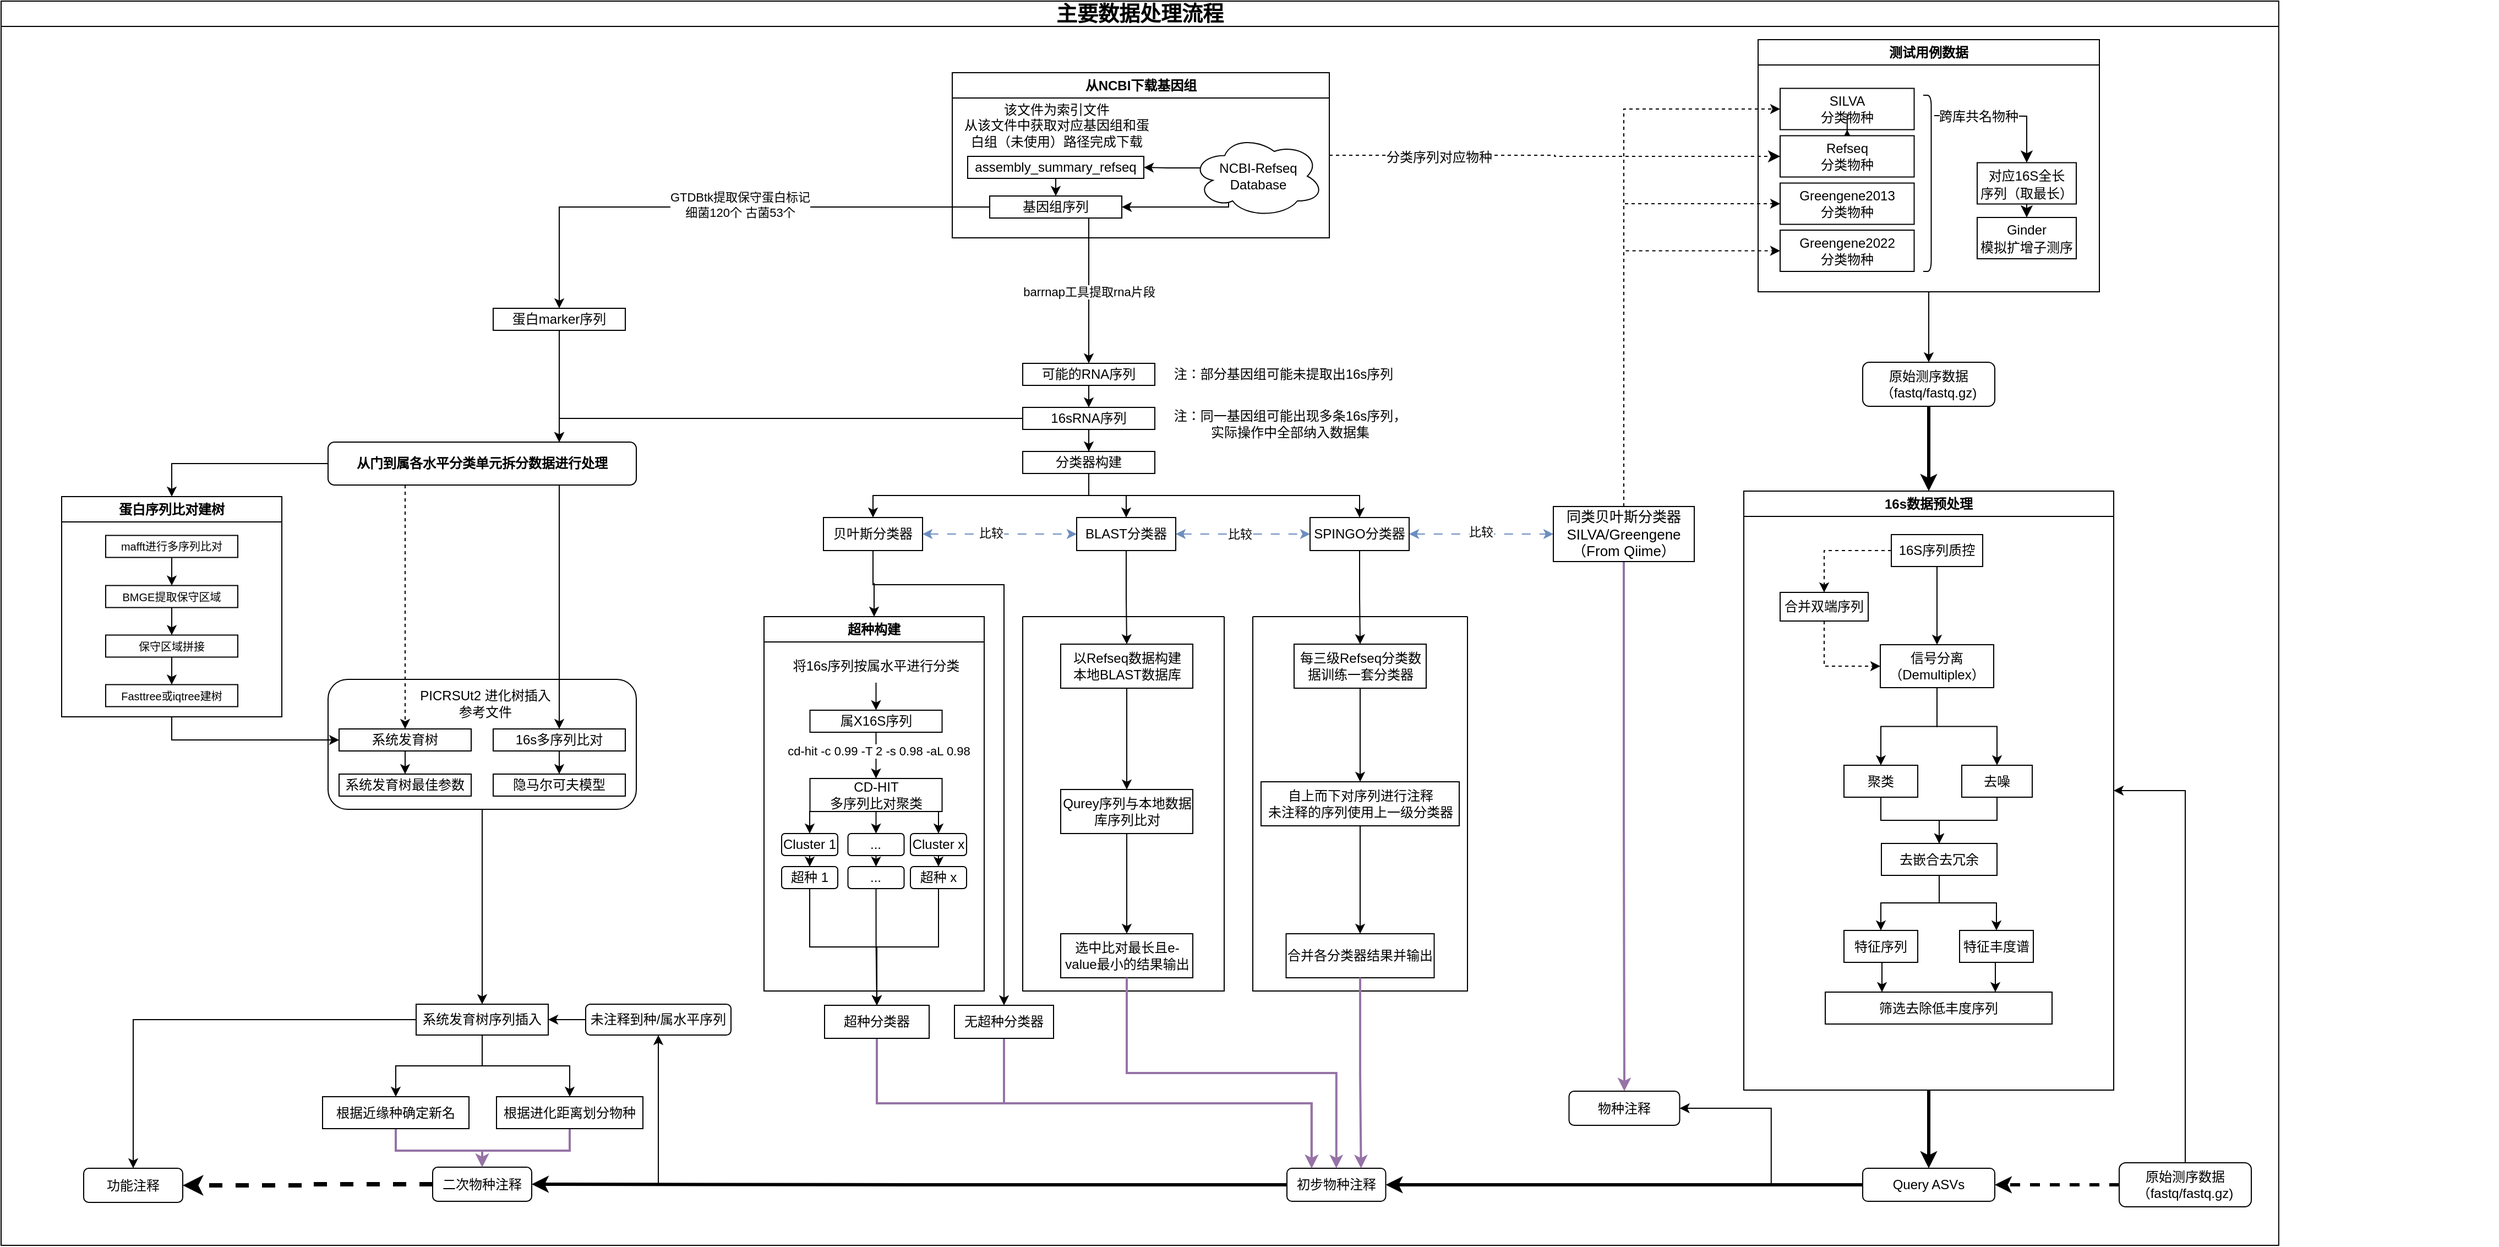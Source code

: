 <mxfile version="21.1.1" type="github" pages="3">
  <diagram name="main page" id="VTZKAf1ltyL4esYXZAsg">
    <mxGraphModel dx="2190" dy="2093" grid="1" gridSize="10" guides="1" tooltips="1" connect="1" arrows="1" fold="1" page="1" pageScale="1" pageWidth="827" pageHeight="1169" math="0" shadow="0">
      <root>
        <mxCell id="0" />
        <mxCell id="1" parent="0" />
        <mxCell id="wX_MCLOSpyru5hPgQ0eP-4" value="" style="edgeStyle=orthogonalEdgeStyle;rounded=0;orthogonalLoop=1;jettySize=auto;html=1;" parent="1" edge="1">
          <mxGeometry relative="1" as="geometry">
            <mxPoint x="260" y="105" as="sourcePoint" />
          </mxGeometry>
        </mxCell>
        <mxCell id="wX_MCLOSpyru5hPgQ0eP-11" style="edgeStyle=orthogonalEdgeStyle;rounded=0;orthogonalLoop=1;jettySize=auto;html=1;entryX=0.5;entryY=0;entryDx=0;entryDy=0;" parent="1" edge="1">
          <mxGeometry relative="1" as="geometry">
            <mxPoint x="320" y="140" as="sourcePoint" />
          </mxGeometry>
        </mxCell>
        <mxCell id="wX_MCLOSpyru5hPgQ0eP-22" style="edgeStyle=orthogonalEdgeStyle;rounded=0;orthogonalLoop=1;jettySize=auto;html=1;exitX=0.5;exitY=1;exitDx=0;exitDy=0;entryX=0;entryY=0.5;entryDx=0;entryDy=0;dashed=1;" parent="1" edge="1">
          <mxGeometry relative="1" as="geometry">
            <mxPoint x="127.5" y="115" as="sourcePoint" />
          </mxGeometry>
        </mxCell>
        <mxCell id="wX_MCLOSpyru5hPgQ0eP-75" value="&lt;b style=&quot;border-color: var(--border-color);&quot;&gt;&lt;font style=&quot;border-color: var(--border-color); font-size: 19px;&quot;&gt;主要数据处理流程&lt;/font&gt;&lt;/b&gt;" style="swimlane;whiteSpace=wrap;html=1;" parent="1" vertex="1">
          <mxGeometry x="-500" y="-220" width="2068.91" height="1130" as="geometry">
            <mxRectangle x="20" y="-440" width="190" height="40" as="alternateBounds" />
          </mxGeometry>
        </mxCell>
        <mxCell id="SFGpZlkl2txLwvG6TFmr-96" value="" style="group" parent="wX_MCLOSpyru5hPgQ0eP-75" vertex="1" connectable="0">
          <mxGeometry x="298" y="49" width="1958.91" height="1046" as="geometry" />
        </mxCell>
        <mxCell id="roh6c2qE-MrcPQRFV2aa-217" style="edgeStyle=orthogonalEdgeStyle;rounded=0;orthogonalLoop=1;jettySize=auto;html=1;exitX=0.5;exitY=1;exitDx=0;exitDy=0;entryX=0.5;entryY=0;entryDx=0;entryDy=0;" parent="SFGpZlkl2txLwvG6TFmr-96" source="fdz2JXnDWoETyJIV6Ixd-1" target="SFGpZlkl2txLwvG6TFmr-64" edge="1">
          <mxGeometry relative="1" as="geometry" />
        </mxCell>
        <mxCell id="fdz2JXnDWoETyJIV6Ixd-1" value="测试用例数据" style="swimlane;whiteSpace=wrap;html=1;" parent="SFGpZlkl2txLwvG6TFmr-96" vertex="1">
          <mxGeometry x="1298" y="-14" width="310" height="229" as="geometry">
            <mxRectangle x="1320" y="1" width="110" height="30" as="alternateBounds" />
          </mxGeometry>
        </mxCell>
        <mxCell id="fdz2JXnDWoETyJIV6Ixd-64" value="" style="group" parent="fdz2JXnDWoETyJIV6Ixd-1" vertex="1" connectable="0">
          <mxGeometry x="23" y="32.5" width="383.5" height="281.5" as="geometry" />
        </mxCell>
        <mxCell id="fdz2JXnDWoETyJIV6Ixd-3" value="SILVA&lt;br&gt;分类物种" style="rounded=0;whiteSpace=wrap;html=1;fontSize=12;" parent="fdz2JXnDWoETyJIV6Ixd-64" vertex="1">
          <mxGeometry x="-3" y="11.75" width="121.75" height="37.5" as="geometry" />
        </mxCell>
        <mxCell id="roh6c2qE-MrcPQRFV2aa-215" value="" style="edgeStyle=orthogonalEdgeStyle;rounded=0;orthogonalLoop=1;jettySize=auto;html=1;" parent="fdz2JXnDWoETyJIV6Ixd-64" source="fdz2JXnDWoETyJIV6Ixd-55" target="fdz2JXnDWoETyJIV6Ixd-3" edge="1">
          <mxGeometry relative="1" as="geometry" />
        </mxCell>
        <mxCell id="fdz2JXnDWoETyJIV6Ixd-55" value="Refseq&lt;br&gt;分类物种" style="rounded=0;whiteSpace=wrap;html=1;fontSize=12;" parent="fdz2JXnDWoETyJIV6Ixd-64" vertex="1">
          <mxGeometry x="-3" y="54.75" width="121.75" height="37.5" as="geometry" />
        </mxCell>
        <mxCell id="fdz2JXnDWoETyJIV6Ixd-57" value="Greengene2013&lt;br style=&quot;font-size: 12px;&quot;&gt;分类物种" style="rounded=0;whiteSpace=wrap;html=1;fontSize=12;" parent="fdz2JXnDWoETyJIV6Ixd-64" vertex="1">
          <mxGeometry x="-3" y="97.75" width="121.75" height="37.5" as="geometry" />
        </mxCell>
        <mxCell id="fdz2JXnDWoETyJIV6Ixd-58" value="Greengene2022&lt;br style=&quot;font-size: 12px;&quot;&gt;分类物种" style="rounded=0;whiteSpace=wrap;html=1;fontSize=12;" parent="fdz2JXnDWoETyJIV6Ixd-64" vertex="1">
          <mxGeometry x="-3" y="140.5" width="121.75" height="37.5" as="geometry" />
        </mxCell>
        <mxCell id="fdz2JXnDWoETyJIV6Ixd-84" style="edgeStyle=orthogonalEdgeStyle;rounded=0;orthogonalLoop=1;jettySize=auto;html=1;fontSize=12;startSize=8;endSize=8;entryX=0.5;entryY=0;entryDx=0;entryDy=0;" parent="fdz2JXnDWoETyJIV6Ixd-64" target="fdz2JXnDWoETyJIV6Ixd-99" edge="1">
          <mxGeometry relative="1" as="geometry">
            <mxPoint x="197" y="49.5" as="targetPoint" />
            <mxPoint x="137" y="36.5" as="sourcePoint" />
          </mxGeometry>
        </mxCell>
        <mxCell id="fdz2JXnDWoETyJIV6Ixd-85" value="&lt;font style=&quot;font-size: 12px;&quot;&gt;跨库共名物种&lt;/font&gt;" style="edgeLabel;html=1;align=center;verticalAlign=middle;resizable=0;points=[];fontSize=16;" parent="fdz2JXnDWoETyJIV6Ixd-84" vertex="1" connectable="0">
          <mxGeometry x="0.01" y="-1" relative="1" as="geometry">
            <mxPoint x="-24" y="-3" as="offset" />
          </mxGeometry>
        </mxCell>
        <mxCell id="fdz2JXnDWoETyJIV6Ixd-59" value="" style="shape=curlyBracket;whiteSpace=wrap;html=1;rounded=1;flipH=1;labelPosition=right;verticalLabelPosition=middle;align=left;verticalAlign=middle;fontSize=16;rotation=0;size=0;" parent="fdz2JXnDWoETyJIV6Ixd-64" vertex="1">
          <mxGeometry x="127" y="18" width="7.25" height="160" as="geometry" />
        </mxCell>
        <mxCell id="fdz2JXnDWoETyJIV6Ixd-65" value="&lt;font style=&quot;font-size: 12px;&quot;&gt;Ginder&lt;br&gt;模拟扩增子测序&lt;/font&gt;" style="rounded=0;whiteSpace=wrap;html=1;fontSize=13;" parent="fdz2JXnDWoETyJIV6Ixd-64" vertex="1">
          <mxGeometry x="176" y="129" width="90" height="37.5" as="geometry" />
        </mxCell>
        <mxCell id="fdz2JXnDWoETyJIV6Ixd-78" style="edgeStyle=none;curved=1;rounded=0;orthogonalLoop=1;jettySize=auto;html=1;entryX=0;entryY=0.5;entryDx=0;entryDy=0;fontSize=12;startSize=8;endSize=8;" parent="fdz2JXnDWoETyJIV6Ixd-64" edge="1">
          <mxGeometry relative="1" as="geometry">
            <mxPoint x="96.0" y="226.25" as="sourcePoint" />
          </mxGeometry>
        </mxCell>
        <mxCell id="fdz2JXnDWoETyJIV6Ixd-100" style="edgeStyle=none;curved=1;rounded=0;orthogonalLoop=1;jettySize=auto;html=1;exitX=0.5;exitY=1;exitDx=0;exitDy=0;entryX=0.5;entryY=0;entryDx=0;entryDy=0;fontSize=12;startSize=8;endSize=8;" parent="fdz2JXnDWoETyJIV6Ixd-64" source="fdz2JXnDWoETyJIV6Ixd-99" target="fdz2JXnDWoETyJIV6Ixd-65" edge="1">
          <mxGeometry relative="1" as="geometry" />
        </mxCell>
        <mxCell id="fdz2JXnDWoETyJIV6Ixd-99" value="&lt;span style=&quot;font-size: 12px;&quot;&gt;对应16S全长&lt;br&gt;序列（取最长）&lt;/span&gt;" style="rounded=0;whiteSpace=wrap;html=1;fontSize=13;" parent="fdz2JXnDWoETyJIV6Ixd-64" vertex="1">
          <mxGeometry x="176" y="79.25" width="90" height="37.5" as="geometry" />
        </mxCell>
        <mxCell id="fdz2JXnDWoETyJIV6Ixd-73" value="16s数据预处理" style="swimlane;whiteSpace=wrap;html=1;fontSize=12;" parent="SFGpZlkl2txLwvG6TFmr-96" vertex="1">
          <mxGeometry x="1285" y="396" width="336" height="544" as="geometry">
            <mxRectangle x="1320" y="396" width="120" height="30" as="alternateBounds" />
          </mxGeometry>
        </mxCell>
        <mxCell id="fdz2JXnDWoETyJIV6Ixd-86" value="16S序列质控" style="rounded=0;whiteSpace=wrap;html=1;fontSize=12;" parent="fdz2JXnDWoETyJIV6Ixd-73" vertex="1">
          <mxGeometry x="134" y="39.5" width="83" height="29" as="geometry" />
        </mxCell>
        <mxCell id="SFGpZlkl2txLwvG6TFmr-70" value="合并双端序列" style="rounded=0;whiteSpace=wrap;html=1;fontSize=12;" parent="fdz2JXnDWoETyJIV6Ixd-73" vertex="1">
          <mxGeometry x="33" y="92" width="80" height="26" as="geometry" />
        </mxCell>
        <mxCell id="SFGpZlkl2txLwvG6TFmr-69" value="信号分离（Demultiplex）" style="rounded=0;whiteSpace=wrap;html=1;fontSize=12;" parent="fdz2JXnDWoETyJIV6Ixd-73" vertex="1">
          <mxGeometry x="124" y="139.5" width="103" height="39" as="geometry" />
        </mxCell>
        <mxCell id="SFGpZlkl2txLwvG6TFmr-75" value="聚类" style="rounded=0;whiteSpace=wrap;html=1;fontSize=12;" parent="fdz2JXnDWoETyJIV6Ixd-73" vertex="1">
          <mxGeometry x="91" y="249" width="67" height="29" as="geometry" />
        </mxCell>
        <mxCell id="SFGpZlkl2txLwvG6TFmr-79" value="去嵌合去冗余" style="rounded=0;whiteSpace=wrap;html=1;fontSize=12;" parent="fdz2JXnDWoETyJIV6Ixd-73" vertex="1">
          <mxGeometry x="125" y="320" width="105" height="29" as="geometry" />
        </mxCell>
        <mxCell id="SFGpZlkl2txLwvG6TFmr-84" value="特征序列" style="rounded=0;whiteSpace=wrap;html=1;fontSize=12;" parent="fdz2JXnDWoETyJIV6Ixd-73" vertex="1">
          <mxGeometry x="91" y="399" width="67" height="29" as="geometry" />
        </mxCell>
        <mxCell id="SFGpZlkl2txLwvG6TFmr-90" value="筛选去除低丰度序列" style="rounded=0;whiteSpace=wrap;html=1;fontSize=12;" parent="fdz2JXnDWoETyJIV6Ixd-73" vertex="1">
          <mxGeometry x="74" y="455" width="206" height="29" as="geometry" />
        </mxCell>
        <mxCell id="SFGpZlkl2txLwvG6TFmr-85" value="特征丰度谱" style="rounded=0;whiteSpace=wrap;html=1;fontSize=12;" parent="fdz2JXnDWoETyJIV6Ixd-73" vertex="1">
          <mxGeometry x="196" y="399" width="67" height="29" as="geometry" />
        </mxCell>
        <mxCell id="SFGpZlkl2txLwvG6TFmr-76" value="去噪" style="rounded=0;whiteSpace=wrap;html=1;fontSize=12;" parent="fdz2JXnDWoETyJIV6Ixd-73" vertex="1">
          <mxGeometry x="198" y="249" width="64" height="29" as="geometry" />
        </mxCell>
        <mxCell id="SFGpZlkl2txLwvG6TFmr-71" style="edgeStyle=orthogonalEdgeStyle;rounded=0;orthogonalLoop=1;jettySize=auto;html=1;exitX=0;exitY=0.5;exitDx=0;exitDy=0;entryX=0.5;entryY=0;entryDx=0;entryDy=0;dashed=1;" parent="fdz2JXnDWoETyJIV6Ixd-73" source="fdz2JXnDWoETyJIV6Ixd-86" target="SFGpZlkl2txLwvG6TFmr-70" edge="1">
          <mxGeometry relative="1" as="geometry" />
        </mxCell>
        <mxCell id="SFGpZlkl2txLwvG6TFmr-73" style="edgeStyle=orthogonalEdgeStyle;rounded=0;orthogonalLoop=1;jettySize=auto;html=1;exitX=0.5;exitY=1;exitDx=0;exitDy=0;entryX=0.5;entryY=0;entryDx=0;entryDy=0;" parent="fdz2JXnDWoETyJIV6Ixd-73" source="fdz2JXnDWoETyJIV6Ixd-86" target="SFGpZlkl2txLwvG6TFmr-69" edge="1">
          <mxGeometry relative="1" as="geometry" />
        </mxCell>
        <mxCell id="SFGpZlkl2txLwvG6TFmr-72" style="edgeStyle=orthogonalEdgeStyle;rounded=0;orthogonalLoop=1;jettySize=auto;html=1;exitX=0.5;exitY=1;exitDx=0;exitDy=0;entryX=0;entryY=0.5;entryDx=0;entryDy=0;dashed=1;" parent="fdz2JXnDWoETyJIV6Ixd-73" source="SFGpZlkl2txLwvG6TFmr-70" target="SFGpZlkl2txLwvG6TFmr-69" edge="1">
          <mxGeometry relative="1" as="geometry" />
        </mxCell>
        <mxCell id="SFGpZlkl2txLwvG6TFmr-77" style="edgeStyle=orthogonalEdgeStyle;rounded=0;orthogonalLoop=1;jettySize=auto;html=1;exitX=0.5;exitY=1;exitDx=0;exitDy=0;" parent="fdz2JXnDWoETyJIV6Ixd-73" source="SFGpZlkl2txLwvG6TFmr-69" target="SFGpZlkl2txLwvG6TFmr-75" edge="1">
          <mxGeometry relative="1" as="geometry" />
        </mxCell>
        <mxCell id="SFGpZlkl2txLwvG6TFmr-83" style="edgeStyle=orthogonalEdgeStyle;rounded=0;orthogonalLoop=1;jettySize=auto;html=1;exitX=0.5;exitY=1;exitDx=0;exitDy=0;entryX=0.5;entryY=0;entryDx=0;entryDy=0;" parent="fdz2JXnDWoETyJIV6Ixd-73" source="SFGpZlkl2txLwvG6TFmr-75" target="SFGpZlkl2txLwvG6TFmr-79" edge="1">
          <mxGeometry relative="1" as="geometry" />
        </mxCell>
        <mxCell id="SFGpZlkl2txLwvG6TFmr-86" style="edgeStyle=orthogonalEdgeStyle;rounded=0;orthogonalLoop=1;jettySize=auto;html=1;exitX=0.5;exitY=1;exitDx=0;exitDy=0;" parent="fdz2JXnDWoETyJIV6Ixd-73" source="SFGpZlkl2txLwvG6TFmr-79" target="SFGpZlkl2txLwvG6TFmr-84" edge="1">
          <mxGeometry relative="1" as="geometry" />
        </mxCell>
        <mxCell id="SFGpZlkl2txLwvG6TFmr-93" style="edgeStyle=orthogonalEdgeStyle;rounded=0;orthogonalLoop=1;jettySize=auto;html=1;exitX=0.5;exitY=1;exitDx=0;exitDy=0;entryX=0.25;entryY=0;entryDx=0;entryDy=0;" parent="fdz2JXnDWoETyJIV6Ixd-73" source="SFGpZlkl2txLwvG6TFmr-84" target="SFGpZlkl2txLwvG6TFmr-90" edge="1">
          <mxGeometry relative="1" as="geometry" />
        </mxCell>
        <mxCell id="SFGpZlkl2txLwvG6TFmr-87" style="edgeStyle=orthogonalEdgeStyle;rounded=0;orthogonalLoop=1;jettySize=auto;html=1;exitX=0.5;exitY=1;exitDx=0;exitDy=0;entryX=0.5;entryY=0;entryDx=0;entryDy=0;" parent="fdz2JXnDWoETyJIV6Ixd-73" source="SFGpZlkl2txLwvG6TFmr-79" target="SFGpZlkl2txLwvG6TFmr-85" edge="1">
          <mxGeometry relative="1" as="geometry" />
        </mxCell>
        <mxCell id="SFGpZlkl2txLwvG6TFmr-94" style="edgeStyle=orthogonalEdgeStyle;rounded=0;orthogonalLoop=1;jettySize=auto;html=1;exitX=0.5;exitY=1;exitDx=0;exitDy=0;entryX=0.75;entryY=0;entryDx=0;entryDy=0;" parent="fdz2JXnDWoETyJIV6Ixd-73" source="SFGpZlkl2txLwvG6TFmr-85" target="SFGpZlkl2txLwvG6TFmr-90" edge="1">
          <mxGeometry relative="1" as="geometry" />
        </mxCell>
        <mxCell id="SFGpZlkl2txLwvG6TFmr-78" style="edgeStyle=orthogonalEdgeStyle;rounded=0;orthogonalLoop=1;jettySize=auto;html=1;exitX=0.5;exitY=1;exitDx=0;exitDy=0;entryX=0.5;entryY=0;entryDx=0;entryDy=0;" parent="fdz2JXnDWoETyJIV6Ixd-73" source="SFGpZlkl2txLwvG6TFmr-69" target="SFGpZlkl2txLwvG6TFmr-76" edge="1">
          <mxGeometry relative="1" as="geometry" />
        </mxCell>
        <mxCell id="SFGpZlkl2txLwvG6TFmr-81" style="edgeStyle=orthogonalEdgeStyle;rounded=0;orthogonalLoop=1;jettySize=auto;html=1;exitX=0.5;exitY=1;exitDx=0;exitDy=0;entryX=0.5;entryY=0;entryDx=0;entryDy=0;" parent="fdz2JXnDWoETyJIV6Ixd-73" source="SFGpZlkl2txLwvG6TFmr-76" target="SFGpZlkl2txLwvG6TFmr-79" edge="1">
          <mxGeometry relative="1" as="geometry" />
        </mxCell>
        <mxCell id="SFGpZlkl2txLwvG6TFmr-17" value="" style="group" parent="SFGpZlkl2txLwvG6TFmr-96" vertex="1" connectable="0">
          <mxGeometry x="570" width="1400" height="1050" as="geometry" />
        </mxCell>
        <mxCell id="wX_MCLOSpyru5hPgQ0eP-44" value="从NCBI下载基因组" style="swimlane;whiteSpace=wrap;html=1;" parent="SFGpZlkl2txLwvG6TFmr-17" vertex="1">
          <mxGeometry x="-4" y="16" width="342.5" height="150" as="geometry">
            <mxRectangle x="170" y="50" width="140" height="30" as="alternateBounds" />
          </mxGeometry>
        </mxCell>
        <mxCell id="wX_MCLOSpyru5hPgQ0eP-55" style="edgeStyle=orthogonalEdgeStyle;rounded=0;orthogonalLoop=1;jettySize=auto;html=1;exitX=0.07;exitY=0.4;exitDx=0;exitDy=0;exitPerimeter=0;" parent="wX_MCLOSpyru5hPgQ0eP-44" source="wX_MCLOSpyru5hPgQ0eP-51" target="wX_MCLOSpyru5hPgQ0eP-52" edge="1">
          <mxGeometry relative="1" as="geometry" />
        </mxCell>
        <mxCell id="roh6c2qE-MrcPQRFV2aa-177" style="edgeStyle=orthogonalEdgeStyle;rounded=0;orthogonalLoop=1;jettySize=auto;html=1;exitX=0.31;exitY=0.8;exitDx=0;exitDy=0;exitPerimeter=0;entryX=1;entryY=0.5;entryDx=0;entryDy=0;" parent="wX_MCLOSpyru5hPgQ0eP-44" source="wX_MCLOSpyru5hPgQ0eP-51" target="wX_MCLOSpyru5hPgQ0eP-53" edge="1">
          <mxGeometry relative="1" as="geometry">
            <Array as="points">
              <mxPoint x="251" y="108" />
              <mxPoint x="251" y="122" />
            </Array>
          </mxGeometry>
        </mxCell>
        <mxCell id="wX_MCLOSpyru5hPgQ0eP-51" value="NCBI-Refseq&lt;br&gt;Database" style="ellipse;shape=cloud;whiteSpace=wrap;html=1;" parent="wX_MCLOSpyru5hPgQ0eP-44" vertex="1">
          <mxGeometry x="217.5" y="56.5" width="120" height="75" as="geometry" />
        </mxCell>
        <mxCell id="roh6c2qE-MrcPQRFV2aa-173" style="edgeStyle=orthogonalEdgeStyle;rounded=0;orthogonalLoop=1;jettySize=auto;html=1;exitX=0.5;exitY=1;exitDx=0;exitDy=0;entryX=0.5;entryY=0;entryDx=0;entryDy=0;" parent="wX_MCLOSpyru5hPgQ0eP-44" source="wX_MCLOSpyru5hPgQ0eP-52" target="wX_MCLOSpyru5hPgQ0eP-53" edge="1">
          <mxGeometry relative="1" as="geometry" />
        </mxCell>
        <mxCell id="wX_MCLOSpyru5hPgQ0eP-52" value="assembly_summary_refseq" style="rounded=0;whiteSpace=wrap;html=1;" parent="wX_MCLOSpyru5hPgQ0eP-44" vertex="1">
          <mxGeometry x="14" y="76" width="160" height="20" as="geometry" />
        </mxCell>
        <mxCell id="wX_MCLOSpyru5hPgQ0eP-53" value="基因组序列" style="rounded=0;whiteSpace=wrap;html=1;" parent="wX_MCLOSpyru5hPgQ0eP-44" vertex="1">
          <mxGeometry x="34" y="112" width="120" height="20" as="geometry" />
        </mxCell>
        <mxCell id="wX_MCLOSpyru5hPgQ0eP-8" value="该文件为索引文件&lt;br&gt;从该文件中获取对应基因组和蛋白组（未使用）路径完成下载" style="text;html=1;strokeColor=none;fillColor=none;align=center;verticalAlign=middle;whiteSpace=wrap;rounded=0;" parent="wX_MCLOSpyru5hPgQ0eP-44" vertex="1">
          <mxGeometry x="5" y="23" width="180" height="50" as="geometry" />
        </mxCell>
        <mxCell id="wX_MCLOSpyru5hPgQ0eP-24" value="可能的RNA序列" style="rounded=0;whiteSpace=wrap;html=1;" parent="SFGpZlkl2txLwvG6TFmr-17" vertex="1">
          <mxGeometry x="60" y="280" width="120" height="20" as="geometry" />
        </mxCell>
        <mxCell id="wX_MCLOSpyru5hPgQ0eP-16" value="16sRNA序列" style="rounded=0;whiteSpace=wrap;html=1;" parent="SFGpZlkl2txLwvG6TFmr-17" vertex="1">
          <mxGeometry x="60" y="320" width="120" height="20" as="geometry" />
        </mxCell>
        <mxCell id="wX_MCLOSpyru5hPgQ0eP-28" value="注：部分基因组可能未提取出16s序列" style="text;html=1;strokeColor=none;fillColor=none;align=center;verticalAlign=middle;whiteSpace=wrap;rounded=0;" parent="SFGpZlkl2txLwvG6TFmr-17" vertex="1">
          <mxGeometry x="193" y="275" width="207.5" height="30" as="geometry" />
        </mxCell>
        <mxCell id="wX_MCLOSpyru5hPgQ0eP-29" value="注：同一基因组可能出现多条16s序列，&lt;br&gt;实际操作中全部纳入数据集" style="text;html=1;strokeColor=none;fillColor=none;align=center;verticalAlign=middle;whiteSpace=wrap;rounded=0;" parent="SFGpZlkl2txLwvG6TFmr-17" vertex="1">
          <mxGeometry x="193" y="320" width="220" height="30" as="geometry" />
        </mxCell>
        <mxCell id="wX_MCLOSpyru5hPgQ0eP-63" value="超种构建" style="swimlane;whiteSpace=wrap;html=1;" parent="SFGpZlkl2txLwvG6TFmr-17" vertex="1">
          <mxGeometry x="-175" y="510" width="200" height="340" as="geometry">
            <mxRectangle y="510" width="90" height="30" as="alternateBounds" />
          </mxGeometry>
        </mxCell>
        <mxCell id="wX_MCLOSpyru5hPgQ0eP-84" style="edgeStyle=orthogonalEdgeStyle;rounded=0;orthogonalLoop=1;jettySize=auto;html=1;exitX=0.5;exitY=1;exitDx=0;exitDy=0;entryX=0.5;entryY=0;entryDx=0;entryDy=0;" parent="wX_MCLOSpyru5hPgQ0eP-63" source="wX_MCLOSpyru5hPgQ0eP-43" target="wX_MCLOSpyru5hPgQ0eP-82" edge="1">
          <mxGeometry relative="1" as="geometry" />
        </mxCell>
        <mxCell id="wX_MCLOSpyru5hPgQ0eP-43" value="将16s序列按属水平进行分类" style="text;html=1;strokeColor=none;fillColor=none;align=center;verticalAlign=middle;whiteSpace=wrap;rounded=0;" parent="wX_MCLOSpyru5hPgQ0eP-63" vertex="1">
          <mxGeometry x="21.75" y="30" width="160" height="30" as="geometry" />
        </mxCell>
        <mxCell id="Jlw_3EHPzUQ6clfUJSRu-17" style="edgeStyle=orthogonalEdgeStyle;rounded=0;orthogonalLoop=1;jettySize=auto;html=1;exitX=0.5;exitY=1;exitDx=0;exitDy=0;entryX=0.5;entryY=0;entryDx=0;entryDy=0;" parent="wX_MCLOSpyru5hPgQ0eP-63" source="wX_MCLOSpyru5hPgQ0eP-82" target="wX_MCLOSpyru5hPgQ0eP-85" edge="1">
          <mxGeometry relative="1" as="geometry" />
        </mxCell>
        <mxCell id="Jlw_3EHPzUQ6clfUJSRu-46" value="cd-hit -c 0.99 -T 2 -s 0.98 -aL 0.98" style="edgeLabel;html=1;align=center;verticalAlign=middle;resizable=0;points=[];" parent="Jlw_3EHPzUQ6clfUJSRu-17" vertex="1" connectable="0">
          <mxGeometry x="-0.432" y="2" relative="1" as="geometry">
            <mxPoint y="5" as="offset" />
          </mxGeometry>
        </mxCell>
        <mxCell id="wX_MCLOSpyru5hPgQ0eP-82" value="属X16S序列" style="rounded=0;whiteSpace=wrap;html=1;" parent="wX_MCLOSpyru5hPgQ0eP-63" vertex="1">
          <mxGeometry x="41.75" y="85" width="120" height="20" as="geometry" />
        </mxCell>
        <mxCell id="Jlw_3EHPzUQ6clfUJSRu-22" style="edgeStyle=orthogonalEdgeStyle;rounded=0;orthogonalLoop=1;jettySize=auto;html=1;exitX=0.25;exitY=1;exitDx=0;exitDy=0;entryX=0.5;entryY=0;entryDx=0;entryDy=0;" parent="wX_MCLOSpyru5hPgQ0eP-63" source="wX_MCLOSpyru5hPgQ0eP-85" target="Jlw_3EHPzUQ6clfUJSRu-4" edge="1">
          <mxGeometry relative="1" as="geometry" />
        </mxCell>
        <mxCell id="Jlw_3EHPzUQ6clfUJSRu-23" style="edgeStyle=orthogonalEdgeStyle;rounded=0;orthogonalLoop=1;jettySize=auto;html=1;exitX=0.5;exitY=1;exitDx=0;exitDy=0;entryX=0.5;entryY=0;entryDx=0;entryDy=0;" parent="wX_MCLOSpyru5hPgQ0eP-63" source="wX_MCLOSpyru5hPgQ0eP-85" target="Jlw_3EHPzUQ6clfUJSRu-5" edge="1">
          <mxGeometry relative="1" as="geometry" />
        </mxCell>
        <mxCell id="Jlw_3EHPzUQ6clfUJSRu-24" style="edgeStyle=orthogonalEdgeStyle;rounded=0;orthogonalLoop=1;jettySize=auto;html=1;exitX=0.75;exitY=1;exitDx=0;exitDy=0;entryX=0.5;entryY=0;entryDx=0;entryDy=0;" parent="wX_MCLOSpyru5hPgQ0eP-63" source="wX_MCLOSpyru5hPgQ0eP-85" target="Jlw_3EHPzUQ6clfUJSRu-6" edge="1">
          <mxGeometry relative="1" as="geometry" />
        </mxCell>
        <mxCell id="wX_MCLOSpyru5hPgQ0eP-85" value="CD-HIT&lt;br&gt;多序列比对聚类" style="rounded=0;whiteSpace=wrap;html=1;" parent="wX_MCLOSpyru5hPgQ0eP-63" vertex="1">
          <mxGeometry x="41.75" y="147" width="120" height="30" as="geometry" />
        </mxCell>
        <mxCell id="Jlw_3EHPzUQ6clfUJSRu-18" style="edgeStyle=orthogonalEdgeStyle;rounded=0;orthogonalLoop=1;jettySize=auto;html=1;exitX=0.5;exitY=1;exitDx=0;exitDy=0;entryX=0.5;entryY=0;entryDx=0;entryDy=0;" parent="wX_MCLOSpyru5hPgQ0eP-63" source="Jlw_3EHPzUQ6clfUJSRu-4" target="Jlw_3EHPzUQ6clfUJSRu-11" edge="1">
          <mxGeometry relative="1" as="geometry" />
        </mxCell>
        <mxCell id="Jlw_3EHPzUQ6clfUJSRu-4" value="Cluster 1" style="rounded=1;whiteSpace=wrap;html=1;" parent="wX_MCLOSpyru5hPgQ0eP-63" vertex="1">
          <mxGeometry x="16" y="197" width="51" height="20" as="geometry" />
        </mxCell>
        <mxCell id="Jlw_3EHPzUQ6clfUJSRu-19" style="edgeStyle=orthogonalEdgeStyle;rounded=0;orthogonalLoop=1;jettySize=auto;html=1;exitX=0.5;exitY=1;exitDx=0;exitDy=0;entryX=0.5;entryY=0;entryDx=0;entryDy=0;" parent="wX_MCLOSpyru5hPgQ0eP-63" source="Jlw_3EHPzUQ6clfUJSRu-5" target="Jlw_3EHPzUQ6clfUJSRu-12" edge="1">
          <mxGeometry relative="1" as="geometry" />
        </mxCell>
        <mxCell id="Jlw_3EHPzUQ6clfUJSRu-5" value="..." style="rounded=1;whiteSpace=wrap;html=1;" parent="wX_MCLOSpyru5hPgQ0eP-63" vertex="1">
          <mxGeometry x="76.25" y="197" width="51" height="20" as="geometry" />
        </mxCell>
        <mxCell id="Jlw_3EHPzUQ6clfUJSRu-20" style="edgeStyle=orthogonalEdgeStyle;rounded=0;orthogonalLoop=1;jettySize=auto;html=1;exitX=0.5;exitY=1;exitDx=0;exitDy=0;entryX=0.5;entryY=0;entryDx=0;entryDy=0;" parent="wX_MCLOSpyru5hPgQ0eP-63" source="Jlw_3EHPzUQ6clfUJSRu-6" target="Jlw_3EHPzUQ6clfUJSRu-13" edge="1">
          <mxGeometry relative="1" as="geometry" />
        </mxCell>
        <mxCell id="Jlw_3EHPzUQ6clfUJSRu-6" value="Cluster x" style="rounded=1;whiteSpace=wrap;html=1;" parent="wX_MCLOSpyru5hPgQ0eP-63" vertex="1">
          <mxGeometry x="133" y="197" width="51" height="20" as="geometry" />
        </mxCell>
        <mxCell id="Jlw_3EHPzUQ6clfUJSRu-11" value="超种 1" style="rounded=1;whiteSpace=wrap;html=1;" parent="wX_MCLOSpyru5hPgQ0eP-63" vertex="1">
          <mxGeometry x="16" y="227" width="51" height="20" as="geometry" />
        </mxCell>
        <mxCell id="Jlw_3EHPzUQ6clfUJSRu-12" value="..." style="rounded=1;whiteSpace=wrap;html=1;" parent="wX_MCLOSpyru5hPgQ0eP-63" vertex="1">
          <mxGeometry x="76.25" y="227" width="51" height="20" as="geometry" />
        </mxCell>
        <mxCell id="Jlw_3EHPzUQ6clfUJSRu-13" value="超种 x" style="rounded=1;whiteSpace=wrap;html=1;" parent="wX_MCLOSpyru5hPgQ0eP-63" vertex="1">
          <mxGeometry x="133" y="227" width="51" height="20" as="geometry" />
        </mxCell>
        <mxCell id="fdz2JXnDWoETyJIV6Ixd-80" value="初步物种注释" style="rounded=1;whiteSpace=wrap;html=1;fontSize=12;" parent="SFGpZlkl2txLwvG6TFmr-17" vertex="1">
          <mxGeometry x="300" y="1011" width="89.75" height="30" as="geometry" />
        </mxCell>
        <mxCell id="SFGpZlkl2txLwvG6TFmr-1" value="分类器构建" style="rounded=0;whiteSpace=wrap;html=1;" parent="SFGpZlkl2txLwvG6TFmr-17" vertex="1">
          <mxGeometry x="60" y="360" width="120" height="20" as="geometry" />
        </mxCell>
        <mxCell id="roh6c2qE-MrcPQRFV2aa-200" style="edgeStyle=orthogonalEdgeStyle;rounded=0;orthogonalLoop=1;jettySize=auto;html=1;exitX=1;exitY=0.5;exitDx=0;exitDy=0;startArrow=classic;startFill=1;dashed=1;dashPattern=8 8;fillColor=#dae8fc;strokeColor=#6c8ebf;" parent="SFGpZlkl2txLwvG6TFmr-17" source="SFGpZlkl2txLwvG6TFmr-3" target="SFGpZlkl2txLwvG6TFmr-4" edge="1">
          <mxGeometry relative="1" as="geometry" />
        </mxCell>
        <mxCell id="roh6c2qE-MrcPQRFV2aa-206" value="比较" style="edgeLabel;html=1;align=center;verticalAlign=middle;resizable=0;points=[];" parent="roh6c2qE-MrcPQRFV2aa-200" vertex="1" connectable="0">
          <mxGeometry x="-0.202" y="-1" relative="1" as="geometry">
            <mxPoint x="6" y="-2" as="offset" />
          </mxGeometry>
        </mxCell>
        <mxCell id="roh6c2qE-MrcPQRFV2aa-219" style="edgeStyle=orthogonalEdgeStyle;rounded=0;orthogonalLoop=1;jettySize=auto;html=1;exitX=0.5;exitY=1;exitDx=0;exitDy=0;entryX=0.5;entryY=0;entryDx=0;entryDy=0;" parent="SFGpZlkl2txLwvG6TFmr-17" source="SFGpZlkl2txLwvG6TFmr-3" target="wX_MCLOSpyru5hPgQ0eP-63" edge="1">
          <mxGeometry relative="1" as="geometry" />
        </mxCell>
        <mxCell id="roh6c2qE-MrcPQRFV2aa-221" style="edgeStyle=orthogonalEdgeStyle;rounded=0;orthogonalLoop=1;jettySize=auto;html=1;exitX=0.5;exitY=1;exitDx=0;exitDy=0;entryX=0.5;entryY=0;entryDx=0;entryDy=0;" parent="SFGpZlkl2txLwvG6TFmr-17" source="SFGpZlkl2txLwvG6TFmr-3" target="SFGpZlkl2txLwvG6TFmr-9" edge="1">
          <mxGeometry relative="1" as="geometry">
            <Array as="points">
              <mxPoint x="-76" y="481" />
              <mxPoint x="43" y="481" />
            </Array>
          </mxGeometry>
        </mxCell>
        <mxCell id="SFGpZlkl2txLwvG6TFmr-3" value="贝叶斯分类器" style="rounded=0;whiteSpace=wrap;html=1;" parent="SFGpZlkl2txLwvG6TFmr-17" vertex="1">
          <mxGeometry x="-121" y="420" width="90" height="30" as="geometry" />
        </mxCell>
        <mxCell id="SFGpZlkl2txLwvG6TFmr-35" style="edgeStyle=orthogonalEdgeStyle;rounded=0;orthogonalLoop=1;jettySize=auto;html=1;exitX=0.5;exitY=1;exitDx=0;exitDy=0;entryX=0.5;entryY=0;entryDx=0;entryDy=0;" parent="SFGpZlkl2txLwvG6TFmr-17" source="SFGpZlkl2txLwvG6TFmr-4" target="SFGpZlkl2txLwvG6TFmr-24" edge="1">
          <mxGeometry relative="1" as="geometry" />
        </mxCell>
        <mxCell id="roh6c2qE-MrcPQRFV2aa-201" style="edgeStyle=orthogonalEdgeStyle;rounded=0;orthogonalLoop=1;jettySize=auto;html=1;exitX=1;exitY=0.5;exitDx=0;exitDy=0;startArrow=classic;startFill=1;dashed=1;dashPattern=8 8;fillColor=#dae8fc;strokeColor=#6c8ebf;" parent="SFGpZlkl2txLwvG6TFmr-17" source="SFGpZlkl2txLwvG6TFmr-4" target="SFGpZlkl2txLwvG6TFmr-5" edge="1">
          <mxGeometry relative="1" as="geometry" />
        </mxCell>
        <mxCell id="roh6c2qE-MrcPQRFV2aa-208" value="比较" style="edgeLabel;html=1;align=center;verticalAlign=middle;resizable=0;points=[];" parent="roh6c2qE-MrcPQRFV2aa-201" vertex="1" connectable="0">
          <mxGeometry x="-0.05" relative="1" as="geometry">
            <mxPoint as="offset" />
          </mxGeometry>
        </mxCell>
        <mxCell id="SFGpZlkl2txLwvG6TFmr-4" value="BLAST分类器" style="rounded=0;whiteSpace=wrap;html=1;" parent="SFGpZlkl2txLwvG6TFmr-17" vertex="1">
          <mxGeometry x="109" y="420" width="90" height="30" as="geometry" />
        </mxCell>
        <mxCell id="roh6c2qE-MrcPQRFV2aa-213" style="edgeStyle=orthogonalEdgeStyle;rounded=0;orthogonalLoop=1;jettySize=auto;html=1;exitX=1;exitY=0.5;exitDx=0;exitDy=0;entryX=0;entryY=0.5;entryDx=0;entryDy=0;dashed=1;dashPattern=8 8;startArrow=classic;startFill=1;fillColor=#dae8fc;strokeColor=#6c8ebf;" parent="SFGpZlkl2txLwvG6TFmr-17" source="SFGpZlkl2txLwvG6TFmr-5" target="fdz2JXnDWoETyJIV6Ixd-83" edge="1">
          <mxGeometry relative="1" as="geometry" />
        </mxCell>
        <mxCell id="roh6c2qE-MrcPQRFV2aa-214" value="比较" style="edgeLabel;html=1;align=center;verticalAlign=middle;resizable=0;points=[];" parent="roh6c2qE-MrcPQRFV2aa-213" vertex="1" connectable="0">
          <mxGeometry x="0.062" y="2" relative="1" as="geometry">
            <mxPoint x="-5" as="offset" />
          </mxGeometry>
        </mxCell>
        <mxCell id="SFGpZlkl2txLwvG6TFmr-5" value="SPINGO分类器" style="rounded=0;whiteSpace=wrap;html=1;" parent="SFGpZlkl2txLwvG6TFmr-17" vertex="1">
          <mxGeometry x="321" y="420" width="90" height="30" as="geometry" />
        </mxCell>
        <mxCell id="SFGpZlkl2txLwvG6TFmr-109" style="edgeStyle=orthogonalEdgeStyle;rounded=0;orthogonalLoop=1;jettySize=auto;html=1;exitX=0.5;exitY=1;exitDx=0;exitDy=0;entryX=0.25;entryY=0;entryDx=0;entryDy=0;fillColor=#e1d5e7;strokeColor=#9673a6;strokeWidth=2;" parent="SFGpZlkl2txLwvG6TFmr-17" source="SFGpZlkl2txLwvG6TFmr-9" target="fdz2JXnDWoETyJIV6Ixd-80" edge="1">
          <mxGeometry relative="1" as="geometry" />
        </mxCell>
        <mxCell id="SFGpZlkl2txLwvG6TFmr-9" value="无超种分类器" style="rounded=0;whiteSpace=wrap;html=1;" parent="SFGpZlkl2txLwvG6TFmr-17" vertex="1">
          <mxGeometry x="-2" y="863" width="90" height="30" as="geometry" />
        </mxCell>
        <mxCell id="SFGpZlkl2txLwvG6TFmr-110" style="edgeStyle=orthogonalEdgeStyle;rounded=0;orthogonalLoop=1;jettySize=auto;html=1;exitX=0.5;exitY=1;exitDx=0;exitDy=0;entryX=0.25;entryY=0;entryDx=0;entryDy=0;fillColor=#e1d5e7;strokeColor=#9673a6;strokeWidth=2;" parent="SFGpZlkl2txLwvG6TFmr-17" source="Jlw_3EHPzUQ6clfUJSRu-25" target="fdz2JXnDWoETyJIV6Ixd-80" edge="1">
          <mxGeometry relative="1" as="geometry" />
        </mxCell>
        <mxCell id="Jlw_3EHPzUQ6clfUJSRu-25" value="超种分类器" style="rounded=0;whiteSpace=wrap;html=1;" parent="SFGpZlkl2txLwvG6TFmr-17" vertex="1">
          <mxGeometry x="-120" y="863" width="95" height="30" as="geometry" />
        </mxCell>
        <mxCell id="wX_MCLOSpyru5hPgQ0eP-27" style="edgeStyle=orthogonalEdgeStyle;rounded=0;orthogonalLoop=1;jettySize=auto;html=1;exitX=0.5;exitY=1;exitDx=0;exitDy=0;entryX=0.5;entryY=0;entryDx=0;entryDy=0;" parent="SFGpZlkl2txLwvG6TFmr-17" source="wX_MCLOSpyru5hPgQ0eP-24" target="wX_MCLOSpyru5hPgQ0eP-16" edge="1">
          <mxGeometry relative="1" as="geometry" />
        </mxCell>
        <mxCell id="SFGpZlkl2txLwvG6TFmr-2" style="edgeStyle=orthogonalEdgeStyle;rounded=0;orthogonalLoop=1;jettySize=auto;html=1;exitX=0.5;exitY=1;exitDx=0;exitDy=0;" parent="SFGpZlkl2txLwvG6TFmr-17" source="wX_MCLOSpyru5hPgQ0eP-16" target="SFGpZlkl2txLwvG6TFmr-1" edge="1">
          <mxGeometry relative="1" as="geometry" />
        </mxCell>
        <mxCell id="SFGpZlkl2txLwvG6TFmr-7" style="edgeStyle=orthogonalEdgeStyle;rounded=0;orthogonalLoop=1;jettySize=auto;html=1;exitX=0.5;exitY=1;exitDx=0;exitDy=0;entryX=0.5;entryY=0;entryDx=0;entryDy=0;" parent="SFGpZlkl2txLwvG6TFmr-17" source="SFGpZlkl2txLwvG6TFmr-1" target="SFGpZlkl2txLwvG6TFmr-3" edge="1">
          <mxGeometry relative="1" as="geometry" />
        </mxCell>
        <mxCell id="SFGpZlkl2txLwvG6TFmr-6" style="edgeStyle=orthogonalEdgeStyle;rounded=0;orthogonalLoop=1;jettySize=auto;html=1;exitX=0.5;exitY=1;exitDx=0;exitDy=0;entryX=0.5;entryY=0;entryDx=0;entryDy=0;" parent="SFGpZlkl2txLwvG6TFmr-17" source="SFGpZlkl2txLwvG6TFmr-1" target="SFGpZlkl2txLwvG6TFmr-4" edge="1">
          <mxGeometry relative="1" as="geometry" />
        </mxCell>
        <mxCell id="SFGpZlkl2txLwvG6TFmr-8" style="edgeStyle=orthogonalEdgeStyle;rounded=0;orthogonalLoop=1;jettySize=auto;html=1;exitX=0.5;exitY=1;exitDx=0;exitDy=0;" parent="SFGpZlkl2txLwvG6TFmr-17" source="SFGpZlkl2txLwvG6TFmr-1" target="SFGpZlkl2txLwvG6TFmr-5" edge="1">
          <mxGeometry relative="1" as="geometry" />
        </mxCell>
        <mxCell id="Jlw_3EHPzUQ6clfUJSRu-26" style="edgeStyle=orthogonalEdgeStyle;rounded=0;orthogonalLoop=1;jettySize=auto;html=1;exitX=0.5;exitY=1;exitDx=0;exitDy=0;entryX=0.5;entryY=0;entryDx=0;entryDy=0;" parent="SFGpZlkl2txLwvG6TFmr-17" source="Jlw_3EHPzUQ6clfUJSRu-11" target="Jlw_3EHPzUQ6clfUJSRu-25" edge="1">
          <mxGeometry relative="1" as="geometry" />
        </mxCell>
        <mxCell id="Jlw_3EHPzUQ6clfUJSRu-27" style="edgeStyle=orthogonalEdgeStyle;rounded=0;orthogonalLoop=1;jettySize=auto;html=1;exitX=0.5;exitY=1;exitDx=0;exitDy=0;entryX=0.5;entryY=0;entryDx=0;entryDy=0;" parent="SFGpZlkl2txLwvG6TFmr-17" source="Jlw_3EHPzUQ6clfUJSRu-12" target="Jlw_3EHPzUQ6clfUJSRu-25" edge="1">
          <mxGeometry relative="1" as="geometry">
            <mxPoint x="127" y="825" as="targetPoint" />
          </mxGeometry>
        </mxCell>
        <mxCell id="Jlw_3EHPzUQ6clfUJSRu-28" style="edgeStyle=orthogonalEdgeStyle;rounded=0;orthogonalLoop=1;jettySize=auto;html=1;exitX=0.5;exitY=1;exitDx=0;exitDy=0;entryX=0.5;entryY=0;entryDx=0;entryDy=0;" parent="SFGpZlkl2txLwvG6TFmr-17" source="Jlw_3EHPzUQ6clfUJSRu-13" target="Jlw_3EHPzUQ6clfUJSRu-25" edge="1">
          <mxGeometry relative="1" as="geometry">
            <mxPoint x="127" y="825" as="targetPoint" />
          </mxGeometry>
        </mxCell>
        <mxCell id="SFGpZlkl2txLwvG6TFmr-28" value="" style="swimlane;startSize=0;" parent="SFGpZlkl2txLwvG6TFmr-17" vertex="1">
          <mxGeometry x="60" y="510" width="183" height="340" as="geometry">
            <mxRectangle x="345" y="510" width="50" height="40" as="alternateBounds" />
          </mxGeometry>
        </mxCell>
        <mxCell id="SFGpZlkl2txLwvG6TFmr-29" style="edgeStyle=orthogonalEdgeStyle;rounded=0;orthogonalLoop=1;jettySize=auto;html=1;exitX=0.5;exitY=1;exitDx=0;exitDy=0;entryX=0.5;entryY=0;entryDx=0;entryDy=0;" parent="SFGpZlkl2txLwvG6TFmr-28" source="SFGpZlkl2txLwvG6TFmr-24" target="SFGpZlkl2txLwvG6TFmr-25" edge="1">
          <mxGeometry relative="1" as="geometry" />
        </mxCell>
        <mxCell id="SFGpZlkl2txLwvG6TFmr-24" value="以Refseq数据构建&lt;br&gt;本地BLAST数据库" style="rounded=0;whiteSpace=wrap;html=1;" parent="SFGpZlkl2txLwvG6TFmr-28" vertex="1">
          <mxGeometry x="34.5" y="25" width="120" height="40" as="geometry" />
        </mxCell>
        <mxCell id="SFGpZlkl2txLwvG6TFmr-31" style="edgeStyle=orthogonalEdgeStyle;rounded=0;orthogonalLoop=1;jettySize=auto;html=1;exitX=0.5;exitY=1;exitDx=0;exitDy=0;entryX=0.5;entryY=0;entryDx=0;entryDy=0;" parent="SFGpZlkl2txLwvG6TFmr-28" source="SFGpZlkl2txLwvG6TFmr-25" target="SFGpZlkl2txLwvG6TFmr-26" edge="1">
          <mxGeometry relative="1" as="geometry" />
        </mxCell>
        <mxCell id="SFGpZlkl2txLwvG6TFmr-25" value="Qurey序列与本地数据库序列比对" style="rounded=0;whiteSpace=wrap;html=1;" parent="SFGpZlkl2txLwvG6TFmr-28" vertex="1">
          <mxGeometry x="34.5" y="157" width="120" height="40" as="geometry" />
        </mxCell>
        <mxCell id="SFGpZlkl2txLwvG6TFmr-26" value="选中比对最长且e-value最小的结果输出" style="rounded=0;whiteSpace=wrap;html=1;" parent="SFGpZlkl2txLwvG6TFmr-28" vertex="1">
          <mxGeometry x="34.5" y="288" width="120" height="40" as="geometry" />
        </mxCell>
        <mxCell id="SFGpZlkl2txLwvG6TFmr-38" value="" style="swimlane;startSize=0;" parent="SFGpZlkl2txLwvG6TFmr-17" vertex="1">
          <mxGeometry x="269" y="510" width="195" height="340" as="geometry">
            <mxRectangle x="360" y="510" width="50" height="40" as="alternateBounds" />
          </mxGeometry>
        </mxCell>
        <mxCell id="SFGpZlkl2txLwvG6TFmr-40" value="每三级Refseq分类数据训练一套分类器" style="rounded=0;whiteSpace=wrap;html=1;" parent="SFGpZlkl2txLwvG6TFmr-38" vertex="1">
          <mxGeometry x="37.5" y="25" width="120" height="40" as="geometry" />
        </mxCell>
        <mxCell id="SFGpZlkl2txLwvG6TFmr-43" value="合并各分类器结果并输出" style="rounded=0;whiteSpace=wrap;html=1;" parent="SFGpZlkl2txLwvG6TFmr-38" vertex="1">
          <mxGeometry x="30.25" y="288" width="134.5" height="40" as="geometry" />
        </mxCell>
        <mxCell id="SFGpZlkl2txLwvG6TFmr-42" value="自上而下对序列进行注释&lt;br&gt;未注释的序列使用上一级分类器" style="rounded=0;whiteSpace=wrap;html=1;" parent="SFGpZlkl2txLwvG6TFmr-38" vertex="1">
          <mxGeometry x="7.5" y="150" width="180" height="40" as="geometry" />
        </mxCell>
        <mxCell id="SFGpZlkl2txLwvG6TFmr-39" style="edgeStyle=orthogonalEdgeStyle;rounded=0;orthogonalLoop=1;jettySize=auto;html=1;exitX=0.5;exitY=1;exitDx=0;exitDy=0;entryX=0.5;entryY=0;entryDx=0;entryDy=0;" parent="SFGpZlkl2txLwvG6TFmr-38" source="SFGpZlkl2txLwvG6TFmr-40" target="SFGpZlkl2txLwvG6TFmr-42" edge="1">
          <mxGeometry relative="1" as="geometry" />
        </mxCell>
        <mxCell id="SFGpZlkl2txLwvG6TFmr-41" style="edgeStyle=orthogonalEdgeStyle;rounded=0;orthogonalLoop=1;jettySize=auto;html=1;exitX=0.5;exitY=1;exitDx=0;exitDy=0;entryX=0.5;entryY=0;entryDx=0;entryDy=0;" parent="SFGpZlkl2txLwvG6TFmr-38" source="SFGpZlkl2txLwvG6TFmr-42" target="SFGpZlkl2txLwvG6TFmr-43" edge="1">
          <mxGeometry relative="1" as="geometry" />
        </mxCell>
        <mxCell id="SFGpZlkl2txLwvG6TFmr-44" style="edgeStyle=orthogonalEdgeStyle;rounded=0;orthogonalLoop=1;jettySize=auto;html=1;exitX=0.5;exitY=1;exitDx=0;exitDy=0;entryX=0.5;entryY=0;entryDx=0;entryDy=0;" parent="SFGpZlkl2txLwvG6TFmr-17" source="SFGpZlkl2txLwvG6TFmr-5" target="SFGpZlkl2txLwvG6TFmr-40" edge="1">
          <mxGeometry relative="1" as="geometry" />
        </mxCell>
        <mxCell id="SFGpZlkl2txLwvG6TFmr-64" value="原始测序数据&lt;br&gt;（fastq/fastq.gz)" style="rounded=1;whiteSpace=wrap;html=1;" parent="SFGpZlkl2txLwvG6TFmr-17" vertex="1">
          <mxGeometry x="823" y="279" width="120" height="40" as="geometry" />
        </mxCell>
        <mxCell id="SFGpZlkl2txLwvG6TFmr-98" style="edgeStyle=orthogonalEdgeStyle;rounded=0;orthogonalLoop=1;jettySize=auto;html=1;exitX=0.5;exitY=1;exitDx=0;exitDy=0;entryX=0.5;entryY=0;entryDx=0;entryDy=0;fillColor=#e1d5e7;strokeColor=#9673a6;strokeWidth=2;" parent="SFGpZlkl2txLwvG6TFmr-17" source="SFGpZlkl2txLwvG6TFmr-26" target="fdz2JXnDWoETyJIV6Ixd-80" edge="1">
          <mxGeometry relative="1" as="geometry" />
        </mxCell>
        <mxCell id="SFGpZlkl2txLwvG6TFmr-99" style="edgeStyle=orthogonalEdgeStyle;rounded=0;orthogonalLoop=1;jettySize=auto;html=1;exitX=0.5;exitY=1;exitDx=0;exitDy=0;entryX=0.75;entryY=0;entryDx=0;entryDy=0;fillColor=#e1d5e7;strokeColor=#9673a6;strokeWidth=2;" parent="SFGpZlkl2txLwvG6TFmr-17" source="SFGpZlkl2txLwvG6TFmr-43" target="fdz2JXnDWoETyJIV6Ixd-80" edge="1">
          <mxGeometry relative="1" as="geometry" />
        </mxCell>
        <mxCell id="SFGpZlkl2txLwvG6TFmr-114" style="edgeStyle=orthogonalEdgeStyle;rounded=0;orthogonalLoop=1;jettySize=auto;html=1;exitX=0.5;exitY=1;exitDx=0;exitDy=0;entryX=0.5;entryY=0;entryDx=0;entryDy=0;fillColor=#e1d5e7;strokeColor=#9673a6;strokeWidth=2;" parent="SFGpZlkl2txLwvG6TFmr-17" source="fdz2JXnDWoETyJIV6Ixd-83" target="SFGpZlkl2txLwvG6TFmr-112" edge="1">
          <mxGeometry relative="1" as="geometry" />
        </mxCell>
        <mxCell id="fdz2JXnDWoETyJIV6Ixd-83" value="同类贝叶斯分类器&lt;br style=&quot;font-size: 13px;&quot;&gt;SILVA/Greengene&lt;br style=&quot;font-size: 13px;&quot;&gt;（From Qiime）" style="rounded=0;whiteSpace=wrap;html=1;fontSize=13;" parent="SFGpZlkl2txLwvG6TFmr-17" vertex="1">
          <mxGeometry x="542" y="410" width="128" height="50" as="geometry" />
        </mxCell>
        <mxCell id="SFGpZlkl2txLwvG6TFmr-112" value="物种注释" style="rounded=1;whiteSpace=wrap;html=1;" parent="SFGpZlkl2txLwvG6TFmr-17" vertex="1">
          <mxGeometry x="556.25" y="941" width="100.5" height="31" as="geometry" />
        </mxCell>
        <mxCell id="SFGpZlkl2txLwvG6TFmr-121" value="原始测序数据&lt;br&gt;（fastq/fastq.gz)" style="rounded=1;whiteSpace=wrap;html=1;" parent="SFGpZlkl2txLwvG6TFmr-17" vertex="1">
          <mxGeometry x="1056" y="1006" width="120" height="40" as="geometry" />
        </mxCell>
        <mxCell id="roh6c2qE-MrcPQRFV2aa-223" style="edgeStyle=orthogonalEdgeStyle;rounded=0;orthogonalLoop=1;jettySize=auto;html=1;exitX=0.75;exitY=1;exitDx=0;exitDy=0;entryX=0.5;entryY=0;entryDx=0;entryDy=0;" parent="SFGpZlkl2txLwvG6TFmr-17" source="wX_MCLOSpyru5hPgQ0eP-53" target="wX_MCLOSpyru5hPgQ0eP-24" edge="1">
          <mxGeometry relative="1" as="geometry" />
        </mxCell>
        <mxCell id="roh6c2qE-MrcPQRFV2aa-224" value="barrnap工具提取rna片段" style="edgeLabel;html=1;align=center;verticalAlign=middle;resizable=0;points=[];" parent="roh6c2qE-MrcPQRFV2aa-223" vertex="1" connectable="0">
          <mxGeometry x="0.013" relative="1" as="geometry">
            <mxPoint as="offset" />
          </mxGeometry>
        </mxCell>
        <mxCell id="fdz2JXnDWoETyJIV6Ixd-96" style="edgeStyle=orthogonalEdgeStyle;rounded=0;orthogonalLoop=1;jettySize=auto;html=1;exitX=1;exitY=0.5;exitDx=0;exitDy=0;fontSize=12;startSize=8;endSize=8;dashed=1;" parent="SFGpZlkl2txLwvG6TFmr-96" source="wX_MCLOSpyru5hPgQ0eP-44" target="fdz2JXnDWoETyJIV6Ixd-55" edge="1">
          <mxGeometry relative="1" as="geometry" />
        </mxCell>
        <mxCell id="fdz2JXnDWoETyJIV6Ixd-98" value="&lt;font style=&quot;font-size: 12px;&quot;&gt;分类序列&lt;span style=&quot;background-color: rgb(251, 251, 251);&quot;&gt;对应物种&lt;/span&gt;&lt;/font&gt;" style="edgeLabel;html=1;align=center;verticalAlign=middle;resizable=0;points=[];fontSize=16;" parent="fdz2JXnDWoETyJIV6Ixd-96" vertex="1" connectable="0">
          <mxGeometry x="-0.515" relative="1" as="geometry">
            <mxPoint as="offset" />
          </mxGeometry>
        </mxCell>
        <mxCell id="roh6c2qE-MrcPQRFV2aa-180" style="edgeStyle=orthogonalEdgeStyle;rounded=0;orthogonalLoop=1;jettySize=auto;html=1;exitX=0.5;exitY=1;exitDx=0;exitDy=0;entryX=0.75;entryY=0;entryDx=0;entryDy=0;" parent="SFGpZlkl2txLwvG6TFmr-96" source="wX_MCLOSpyru5hPgQ0eP-17" target="roh6c2qE-MrcPQRFV2aa-142" edge="1">
          <mxGeometry relative="1" as="geometry" />
        </mxCell>
        <mxCell id="wX_MCLOSpyru5hPgQ0eP-17" value="蛋白marker序列" style="rounded=0;whiteSpace=wrap;html=1;" parent="SFGpZlkl2txLwvG6TFmr-96" vertex="1">
          <mxGeometry x="149" y="230" width="120" height="20" as="geometry" />
        </mxCell>
        <mxCell id="SFGpZlkl2txLwvG6TFmr-56" style="edgeStyle=orthogonalEdgeStyle;rounded=0;orthogonalLoop=1;jettySize=auto;html=1;entryX=1;entryY=0.5;entryDx=0;entryDy=0;strokeWidth=3;" parent="SFGpZlkl2txLwvG6TFmr-96" source="SFGpZlkl2txLwvG6TFmr-55" target="fdz2JXnDWoETyJIV6Ixd-80" edge="1">
          <mxGeometry relative="1" as="geometry" />
        </mxCell>
        <mxCell id="SFGpZlkl2txLwvG6TFmr-113" style="edgeStyle=orthogonalEdgeStyle;rounded=0;orthogonalLoop=1;jettySize=auto;html=1;exitX=0;exitY=0.5;exitDx=0;exitDy=0;entryX=1;entryY=0.5;entryDx=0;entryDy=0;" parent="SFGpZlkl2txLwvG6TFmr-96" source="SFGpZlkl2txLwvG6TFmr-55" target="SFGpZlkl2txLwvG6TFmr-112" edge="1">
          <mxGeometry relative="1" as="geometry" />
        </mxCell>
        <mxCell id="SFGpZlkl2txLwvG6TFmr-55" value="Query ASVs" style="rounded=1;whiteSpace=wrap;html=1;" parent="SFGpZlkl2txLwvG6TFmr-96" vertex="1">
          <mxGeometry x="1393" y="1011" width="120" height="30" as="geometry" />
        </mxCell>
        <mxCell id="SFGpZlkl2txLwvG6TFmr-57" style="edgeStyle=orthogonalEdgeStyle;rounded=0;orthogonalLoop=1;jettySize=auto;html=1;exitX=0.5;exitY=1;exitDx=0;exitDy=0;entryX=0.5;entryY=0;entryDx=0;entryDy=0;strokeWidth=3;" parent="SFGpZlkl2txLwvG6TFmr-96" source="fdz2JXnDWoETyJIV6Ixd-73" target="SFGpZlkl2txLwvG6TFmr-55" edge="1">
          <mxGeometry relative="1" as="geometry" />
        </mxCell>
        <mxCell id="SFGpZlkl2txLwvG6TFmr-66" style="edgeStyle=orthogonalEdgeStyle;rounded=0;orthogonalLoop=1;jettySize=auto;html=1;exitX=0.5;exitY=1;exitDx=0;exitDy=0;entryX=0.5;entryY=0;entryDx=0;entryDy=0;strokeWidth=3;" parent="SFGpZlkl2txLwvG6TFmr-96" source="SFGpZlkl2txLwvG6TFmr-64" target="fdz2JXnDWoETyJIV6Ixd-73" edge="1">
          <mxGeometry relative="1" as="geometry" />
        </mxCell>
        <mxCell id="SFGpZlkl2txLwvG6TFmr-115" style="edgeStyle=orthogonalEdgeStyle;rounded=0;orthogonalLoop=1;jettySize=auto;html=1;exitX=0.5;exitY=0;exitDx=0;exitDy=0;entryX=0;entryY=0.5;entryDx=0;entryDy=0;dashed=1;" parent="SFGpZlkl2txLwvG6TFmr-96" source="fdz2JXnDWoETyJIV6Ixd-83" target="fdz2JXnDWoETyJIV6Ixd-3" edge="1">
          <mxGeometry relative="1" as="geometry" />
        </mxCell>
        <mxCell id="SFGpZlkl2txLwvG6TFmr-116" style="edgeStyle=orthogonalEdgeStyle;rounded=0;orthogonalLoop=1;jettySize=auto;html=1;exitX=0.5;exitY=0;exitDx=0;exitDy=0;entryX=0;entryY=0.5;entryDx=0;entryDy=0;dashed=1;" parent="SFGpZlkl2txLwvG6TFmr-96" source="fdz2JXnDWoETyJIV6Ixd-83" target="fdz2JXnDWoETyJIV6Ixd-57" edge="1">
          <mxGeometry relative="1" as="geometry" />
        </mxCell>
        <mxCell id="SFGpZlkl2txLwvG6TFmr-117" style="edgeStyle=orthogonalEdgeStyle;rounded=0;orthogonalLoop=1;jettySize=auto;html=1;exitX=0.5;exitY=0;exitDx=0;exitDy=0;entryX=0;entryY=0.5;entryDx=0;entryDy=0;dashed=1;" parent="SFGpZlkl2txLwvG6TFmr-96" source="fdz2JXnDWoETyJIV6Ixd-83" target="fdz2JXnDWoETyJIV6Ixd-58" edge="1">
          <mxGeometry relative="1" as="geometry" />
        </mxCell>
        <mxCell id="SFGpZlkl2txLwvG6TFmr-119" value="二次物种注释" style="rounded=1;whiteSpace=wrap;html=1;" parent="SFGpZlkl2txLwvG6TFmr-96" vertex="1">
          <mxGeometry x="94" y="1010" width="90" height="31" as="geometry" />
        </mxCell>
        <mxCell id="SFGpZlkl2txLwvG6TFmr-120" style="edgeStyle=orthogonalEdgeStyle;rounded=0;orthogonalLoop=1;jettySize=auto;html=1;exitX=0;exitY=0.5;exitDx=0;exitDy=0;entryX=1;entryY=0.5;entryDx=0;entryDy=0;strokeWidth=3;" parent="SFGpZlkl2txLwvG6TFmr-96" source="fdz2JXnDWoETyJIV6Ixd-80" target="SFGpZlkl2txLwvG6TFmr-119" edge="1">
          <mxGeometry relative="1" as="geometry" />
        </mxCell>
        <mxCell id="SFGpZlkl2txLwvG6TFmr-124" style="edgeStyle=orthogonalEdgeStyle;rounded=0;orthogonalLoop=1;jettySize=auto;html=1;exitX=0;exitY=0.5;exitDx=0;exitDy=0;entryX=1;entryY=0.5;entryDx=0;entryDy=0;dashed=1;strokeWidth=3;" parent="SFGpZlkl2txLwvG6TFmr-96" source="SFGpZlkl2txLwvG6TFmr-121" target="SFGpZlkl2txLwvG6TFmr-55" edge="1">
          <mxGeometry relative="1" as="geometry">
            <mxPoint x="1599" y="1026" as="sourcePoint" />
          </mxGeometry>
        </mxCell>
        <mxCell id="roh6c2qE-MrcPQRFV2aa-142" value="从门到属各水平分类单元拆分数据进行处理" style="rounded=1;whiteSpace=wrap;html=1;fontStyle=1" parent="SFGpZlkl2txLwvG6TFmr-96" vertex="1">
          <mxGeometry x="-1" y="351.5" width="280" height="39" as="geometry" />
        </mxCell>
        <mxCell id="roh6c2qE-MrcPQRFV2aa-163" value="" style="group" parent="SFGpZlkl2txLwvG6TFmr-96" vertex="1" connectable="0">
          <mxGeometry x="9" y="612" width="300" height="90" as="geometry" />
        </mxCell>
        <mxCell id="roh6c2qE-MrcPQRFV2aa-164" value="" style="rounded=1;whiteSpace=wrap;html=1;" parent="roh6c2qE-MrcPQRFV2aa-163" vertex="1">
          <mxGeometry x="-10" y="-45" width="280" height="118" as="geometry" />
        </mxCell>
        <mxCell id="roh6c2qE-MrcPQRFV2aa-129" value="16s多序列比对" style="rounded=0;whiteSpace=wrap;html=1;" parent="roh6c2qE-MrcPQRFV2aa-163" vertex="1">
          <mxGeometry x="140" width="120" height="20" as="geometry" />
        </mxCell>
        <mxCell id="roh6c2qE-MrcPQRFV2aa-130" value="隐马尔可夫模型" style="rounded=0;whiteSpace=wrap;html=1;" parent="roh6c2qE-MrcPQRFV2aa-163" vertex="1">
          <mxGeometry x="140" y="41" width="120" height="20" as="geometry" />
        </mxCell>
        <mxCell id="roh6c2qE-MrcPQRFV2aa-135" value="系统发育树" style="rounded=0;whiteSpace=wrap;html=1;" parent="roh6c2qE-MrcPQRFV2aa-163" vertex="1">
          <mxGeometry width="120" height="20" as="geometry" />
        </mxCell>
        <mxCell id="roh6c2qE-MrcPQRFV2aa-136" value="系统发育树最佳参数" style="rounded=0;whiteSpace=wrap;html=1;" parent="roh6c2qE-MrcPQRFV2aa-163" vertex="1">
          <mxGeometry y="41" width="120" height="20" as="geometry" />
        </mxCell>
        <mxCell id="roh6c2qE-MrcPQRFV2aa-138" style="edgeStyle=orthogonalEdgeStyle;rounded=0;orthogonalLoop=1;jettySize=auto;html=1;exitX=0.5;exitY=1;exitDx=0;exitDy=0;entryX=0.5;entryY=0;entryDx=0;entryDy=0;" parent="roh6c2qE-MrcPQRFV2aa-163" source="roh6c2qE-MrcPQRFV2aa-129" target="roh6c2qE-MrcPQRFV2aa-130" edge="1">
          <mxGeometry relative="1" as="geometry" />
        </mxCell>
        <mxCell id="roh6c2qE-MrcPQRFV2aa-137" style="edgeStyle=orthogonalEdgeStyle;rounded=0;orthogonalLoop=1;jettySize=auto;html=1;exitX=0.5;exitY=1;exitDx=0;exitDy=0;entryX=0.5;entryY=0;entryDx=0;entryDy=0;" parent="roh6c2qE-MrcPQRFV2aa-163" source="roh6c2qE-MrcPQRFV2aa-135" target="roh6c2qE-MrcPQRFV2aa-136" edge="1">
          <mxGeometry relative="1" as="geometry" />
        </mxCell>
        <mxCell id="roh6c2qE-MrcPQRFV2aa-148" style="edgeStyle=orthogonalEdgeStyle;rounded=0;orthogonalLoop=1;jettySize=auto;html=1;exitX=0.25;exitY=1;exitDx=0;exitDy=0;entryX=0.5;entryY=0;entryDx=0;entryDy=0;dashed=1;" parent="SFGpZlkl2txLwvG6TFmr-96" source="roh6c2qE-MrcPQRFV2aa-142" target="roh6c2qE-MrcPQRFV2aa-135" edge="1">
          <mxGeometry relative="1" as="geometry" />
        </mxCell>
        <mxCell id="roh6c2qE-MrcPQRFV2aa-150" style="edgeStyle=orthogonalEdgeStyle;rounded=0;orthogonalLoop=1;jettySize=auto;html=1;exitX=0.75;exitY=1;exitDx=0;exitDy=0;entryX=0.5;entryY=0;entryDx=0;entryDy=0;" parent="SFGpZlkl2txLwvG6TFmr-96" source="roh6c2qE-MrcPQRFV2aa-142" target="roh6c2qE-MrcPQRFV2aa-129" edge="1">
          <mxGeometry relative="1" as="geometry" />
        </mxCell>
        <mxCell id="roh6c2qE-MrcPQRFV2aa-171" style="edgeStyle=orthogonalEdgeStyle;rounded=0;orthogonalLoop=1;jettySize=auto;html=1;exitX=0;exitY=0.5;exitDx=0;exitDy=0;entryX=0.5;entryY=0;entryDx=0;entryDy=0;" parent="SFGpZlkl2txLwvG6TFmr-96" source="wX_MCLOSpyru5hPgQ0eP-53" target="wX_MCLOSpyru5hPgQ0eP-17" edge="1">
          <mxGeometry relative="1" as="geometry" />
        </mxCell>
        <mxCell id="roh6c2qE-MrcPQRFV2aa-172" value="GTDBtk提取保守蛋白标记&lt;br style=&quot;border-color: var(--border-color);&quot;&gt;细菌120个 古菌53个" style="edgeLabel;html=1;align=center;verticalAlign=middle;resizable=0;points=[];" parent="roh6c2qE-MrcPQRFV2aa-171" vertex="1" connectable="0">
          <mxGeometry x="0.297" y="4" relative="1" as="geometry">
            <mxPoint x="86" y="-6" as="offset" />
          </mxGeometry>
        </mxCell>
        <mxCell id="roh6c2qE-MrcPQRFV2aa-179" style="edgeStyle=orthogonalEdgeStyle;rounded=0;orthogonalLoop=1;jettySize=auto;html=1;exitX=0;exitY=0.5;exitDx=0;exitDy=0;entryX=0.75;entryY=0;entryDx=0;entryDy=0;" parent="SFGpZlkl2txLwvG6TFmr-96" source="wX_MCLOSpyru5hPgQ0eP-16" target="roh6c2qE-MrcPQRFV2aa-142" edge="1">
          <mxGeometry relative="1" as="geometry" />
        </mxCell>
        <mxCell id="roh6c2qE-MrcPQRFV2aa-186" style="edgeStyle=orthogonalEdgeStyle;rounded=0;orthogonalLoop=1;jettySize=auto;html=1;exitX=0;exitY=0.5;exitDx=0;exitDy=0;entryX=1;entryY=0.5;entryDx=0;entryDy=0;" parent="SFGpZlkl2txLwvG6TFmr-96" source="roh6c2qE-MrcPQRFV2aa-182" target="roh6c2qE-MrcPQRFV2aa-184" edge="1">
          <mxGeometry relative="1" as="geometry" />
        </mxCell>
        <mxCell id="roh6c2qE-MrcPQRFV2aa-182" value="未注释到种/属水平序列" style="rounded=1;whiteSpace=wrap;html=1;" parent="SFGpZlkl2txLwvG6TFmr-96" vertex="1">
          <mxGeometry x="233" y="862" width="132" height="28" as="geometry" />
        </mxCell>
        <mxCell id="roh6c2qE-MrcPQRFV2aa-183" style="edgeStyle=orthogonalEdgeStyle;rounded=0;orthogonalLoop=1;jettySize=auto;html=1;exitX=0;exitY=0.5;exitDx=0;exitDy=0;entryX=0.5;entryY=1;entryDx=0;entryDy=0;" parent="SFGpZlkl2txLwvG6TFmr-96" source="fdz2JXnDWoETyJIV6Ixd-80" target="roh6c2qE-MrcPQRFV2aa-182" edge="1">
          <mxGeometry relative="1" as="geometry" />
        </mxCell>
        <mxCell id="roh6c2qE-MrcPQRFV2aa-189" style="edgeStyle=orthogonalEdgeStyle;rounded=0;orthogonalLoop=1;jettySize=auto;html=1;exitX=0.5;exitY=1;exitDx=0;exitDy=0;entryX=0.5;entryY=0;entryDx=0;entryDy=0;" parent="SFGpZlkl2txLwvG6TFmr-96" source="roh6c2qE-MrcPQRFV2aa-184" target="roh6c2qE-MrcPQRFV2aa-188" edge="1">
          <mxGeometry relative="1" as="geometry">
            <mxPoint x="57" y="1008" as="targetPoint" />
          </mxGeometry>
        </mxCell>
        <mxCell id="roh6c2qE-MrcPQRFV2aa-190" style="edgeStyle=orthogonalEdgeStyle;rounded=0;orthogonalLoop=1;jettySize=auto;html=1;exitX=0.5;exitY=1;exitDx=0;exitDy=0;" parent="SFGpZlkl2txLwvG6TFmr-96" source="roh6c2qE-MrcPQRFV2aa-184" target="roh6c2qE-MrcPQRFV2aa-187" edge="1">
          <mxGeometry relative="1" as="geometry" />
        </mxCell>
        <mxCell id="roh6c2qE-MrcPQRFV2aa-184" value="系统发育树序列插入" style="rounded=0;whiteSpace=wrap;html=1;" parent="SFGpZlkl2txLwvG6TFmr-96" vertex="1">
          <mxGeometry x="79" y="862" width="120" height="28" as="geometry" />
        </mxCell>
        <mxCell id="roh6c2qE-MrcPQRFV2aa-185" style="edgeStyle=orthogonalEdgeStyle;rounded=0;orthogonalLoop=1;jettySize=auto;html=1;exitX=0.5;exitY=1;exitDx=0;exitDy=0;entryX=0.5;entryY=0;entryDx=0;entryDy=0;" parent="SFGpZlkl2txLwvG6TFmr-96" source="roh6c2qE-MrcPQRFV2aa-164" target="roh6c2qE-MrcPQRFV2aa-184" edge="1">
          <mxGeometry relative="1" as="geometry" />
        </mxCell>
        <mxCell id="roh6c2qE-MrcPQRFV2aa-192" style="edgeStyle=orthogonalEdgeStyle;rounded=0;orthogonalLoop=1;jettySize=auto;html=1;exitX=0.5;exitY=1;exitDx=0;exitDy=0;entryX=0.5;entryY=0;entryDx=0;entryDy=0;fillColor=#e1d5e7;strokeColor=#9673a6;strokeWidth=2;" parent="SFGpZlkl2txLwvG6TFmr-96" source="roh6c2qE-MrcPQRFV2aa-187" target="SFGpZlkl2txLwvG6TFmr-119" edge="1">
          <mxGeometry relative="1" as="geometry">
            <mxPoint x="137" y="1011" as="targetPoint" />
          </mxGeometry>
        </mxCell>
        <mxCell id="roh6c2qE-MrcPQRFV2aa-191" style="edgeStyle=orthogonalEdgeStyle;rounded=0;orthogonalLoop=1;jettySize=auto;html=1;exitX=0.5;exitY=1;exitDx=0;exitDy=0;entryX=0.5;entryY=0;entryDx=0;entryDy=0;fillColor=#e1d5e7;strokeColor=#9673a6;strokeWidth=2;" parent="SFGpZlkl2txLwvG6TFmr-96" source="roh6c2qE-MrcPQRFV2aa-188" target="SFGpZlkl2txLwvG6TFmr-119" edge="1">
          <mxGeometry relative="1" as="geometry" />
        </mxCell>
        <mxCell id="roh6c2qE-MrcPQRFV2aa-196" value="" style="group" parent="SFGpZlkl2txLwvG6TFmr-96" vertex="1" connectable="0">
          <mxGeometry x="-6" y="946" width="306" height="29" as="geometry" />
        </mxCell>
        <mxCell id="roh6c2qE-MrcPQRFV2aa-187" value="根据进化距离划分物种" style="rounded=0;whiteSpace=wrap;html=1;" parent="roh6c2qE-MrcPQRFV2aa-196" vertex="1">
          <mxGeometry x="158" width="133" height="29" as="geometry" />
        </mxCell>
        <mxCell id="roh6c2qE-MrcPQRFV2aa-188" value="根据近缘种确定新名" style="rounded=0;whiteSpace=wrap;html=1;" parent="roh6c2qE-MrcPQRFV2aa-196" vertex="1">
          <mxGeometry width="133" height="29" as="geometry" />
        </mxCell>
        <mxCell id="roh6c2qE-MrcPQRFV2aa-218" style="edgeStyle=orthogonalEdgeStyle;rounded=0;orthogonalLoop=1;jettySize=auto;html=1;exitX=0.5;exitY=0;exitDx=0;exitDy=0;entryX=1;entryY=0.5;entryDx=0;entryDy=0;" parent="SFGpZlkl2txLwvG6TFmr-96" source="SFGpZlkl2txLwvG6TFmr-121" target="fdz2JXnDWoETyJIV6Ixd-73" edge="1">
          <mxGeometry relative="1" as="geometry" />
        </mxCell>
        <mxCell id="roh6c2qE-MrcPQRFV2aa-181" style="edgeStyle=orthogonalEdgeStyle;rounded=0;orthogonalLoop=1;jettySize=auto;html=1;exitX=0.5;exitY=1;exitDx=0;exitDy=0;entryX=0;entryY=0.5;entryDx=0;entryDy=0;" parent="wX_MCLOSpyru5hPgQ0eP-75" source="roh6c2qE-MrcPQRFV2aa-151" target="roh6c2qE-MrcPQRFV2aa-135" edge="1">
          <mxGeometry relative="1" as="geometry" />
        </mxCell>
        <mxCell id="roh6c2qE-MrcPQRFV2aa-151" value="蛋白序列比对建树" style="swimlane;whiteSpace=wrap;html=1;" parent="wX_MCLOSpyru5hPgQ0eP-75" vertex="1">
          <mxGeometry x="55" y="450" width="200" height="200" as="geometry" />
        </mxCell>
        <mxCell id="roh6c2qE-MrcPQRFV2aa-162" value="" style="group" parent="roh6c2qE-MrcPQRFV2aa-151" vertex="1" connectable="0">
          <mxGeometry x="40" y="35.25" width="120" height="155.5" as="geometry" />
        </mxCell>
        <mxCell id="roh6c2qE-MrcPQRFV2aa-154" value="mafft进行多序列比对" style="rounded=0;whiteSpace=wrap;html=1;fontSize=10;" parent="roh6c2qE-MrcPQRFV2aa-162" vertex="1">
          <mxGeometry width="120" height="20" as="geometry" />
        </mxCell>
        <mxCell id="roh6c2qE-MrcPQRFV2aa-155" value="BMGE提取保守区域" style="rounded=0;whiteSpace=wrap;html=1;fontSize=10;" parent="roh6c2qE-MrcPQRFV2aa-162" vertex="1">
          <mxGeometry y="45.5" width="120" height="20" as="geometry" />
        </mxCell>
        <mxCell id="roh6c2qE-MrcPQRFV2aa-156" value="保守区域拼接" style="rounded=0;whiteSpace=wrap;html=1;fontSize=10;" parent="roh6c2qE-MrcPQRFV2aa-162" vertex="1">
          <mxGeometry y="90.5" width="120" height="20" as="geometry" />
        </mxCell>
        <mxCell id="roh6c2qE-MrcPQRFV2aa-160" value="Fasttree或iqtree建树" style="rounded=0;whiteSpace=wrap;html=1;fontSize=10;" parent="roh6c2qE-MrcPQRFV2aa-162" vertex="1">
          <mxGeometry y="135.5" width="120" height="20" as="geometry" />
        </mxCell>
        <mxCell id="roh6c2qE-MrcPQRFV2aa-157" style="edgeStyle=orthogonalEdgeStyle;rounded=0;orthogonalLoop=1;jettySize=auto;html=1;exitX=0.5;exitY=1;exitDx=0;exitDy=0;entryX=0.5;entryY=0;entryDx=0;entryDy=0;" parent="roh6c2qE-MrcPQRFV2aa-162" source="roh6c2qE-MrcPQRFV2aa-154" target="roh6c2qE-MrcPQRFV2aa-155" edge="1">
          <mxGeometry relative="1" as="geometry" />
        </mxCell>
        <mxCell id="roh6c2qE-MrcPQRFV2aa-159" style="edgeStyle=orthogonalEdgeStyle;rounded=0;orthogonalLoop=1;jettySize=auto;html=1;exitX=0.5;exitY=1;exitDx=0;exitDy=0;entryX=0.5;entryY=0;entryDx=0;entryDy=0;" parent="roh6c2qE-MrcPQRFV2aa-162" source="roh6c2qE-MrcPQRFV2aa-155" target="roh6c2qE-MrcPQRFV2aa-156" edge="1">
          <mxGeometry relative="1" as="geometry" />
        </mxCell>
        <mxCell id="roh6c2qE-MrcPQRFV2aa-161" style="edgeStyle=orthogonalEdgeStyle;rounded=0;orthogonalLoop=1;jettySize=auto;html=1;exitX=0.5;exitY=1;exitDx=0;exitDy=0;entryX=0.5;entryY=0;entryDx=0;entryDy=0;" parent="roh6c2qE-MrcPQRFV2aa-162" source="roh6c2qE-MrcPQRFV2aa-156" target="roh6c2qE-MrcPQRFV2aa-160" edge="1">
          <mxGeometry relative="1" as="geometry" />
        </mxCell>
        <mxCell id="roh6c2qE-MrcPQRFV2aa-152" style="edgeStyle=orthogonalEdgeStyle;rounded=0;orthogonalLoop=1;jettySize=auto;html=1;exitX=0;exitY=0.5;exitDx=0;exitDy=0;entryX=0.5;entryY=0;entryDx=0;entryDy=0;" parent="wX_MCLOSpyru5hPgQ0eP-75" source="roh6c2qE-MrcPQRFV2aa-142" target="roh6c2qE-MrcPQRFV2aa-151" edge="1">
          <mxGeometry relative="1" as="geometry" />
        </mxCell>
        <mxCell id="roh6c2qE-MrcPQRFV2aa-210" value="功能注释" style="rounded=1;whiteSpace=wrap;html=1;" parent="wX_MCLOSpyru5hPgQ0eP-75" vertex="1">
          <mxGeometry x="75" y="1060" width="90" height="31" as="geometry" />
        </mxCell>
        <mxCell id="roh6c2qE-MrcPQRFV2aa-211" style="edgeStyle=orthogonalEdgeStyle;rounded=0;orthogonalLoop=1;jettySize=auto;html=1;exitX=0;exitY=0.5;exitDx=0;exitDy=0;entryX=0.5;entryY=0;entryDx=0;entryDy=0;" parent="wX_MCLOSpyru5hPgQ0eP-75" source="roh6c2qE-MrcPQRFV2aa-184" target="roh6c2qE-MrcPQRFV2aa-210" edge="1">
          <mxGeometry relative="1" as="geometry" />
        </mxCell>
        <mxCell id="roh6c2qE-MrcPQRFV2aa-212" style="edgeStyle=orthogonalEdgeStyle;rounded=0;orthogonalLoop=1;jettySize=auto;html=1;exitX=0;exitY=0.5;exitDx=0;exitDy=0;entryX=1;entryY=0.5;entryDx=0;entryDy=0;strokeWidth=4;dashed=1;" parent="wX_MCLOSpyru5hPgQ0eP-75" source="SFGpZlkl2txLwvG6TFmr-119" target="roh6c2qE-MrcPQRFV2aa-210" edge="1">
          <mxGeometry relative="1" as="geometry" />
        </mxCell>
        <mxCell id="roh6c2qE-MrcPQRFV2aa-166" value="PICRSUt2 进化树插入参考文件" style="text;html=1;strokeColor=none;fillColor=none;align=center;verticalAlign=middle;whiteSpace=wrap;rounded=0;" parent="1" vertex="1">
          <mxGeometry x="-125" y="403" width="130" height="30" as="geometry" />
        </mxCell>
      </root>
    </mxGraphModel>
  </diagram>
  <diagram id="5ZBbgUldzKcsNM9U_WQJ" name="第 2 页">
    <mxGraphModel dx="908" dy="1176" grid="1" gridSize="10" guides="1" tooltips="1" connect="1" arrows="1" fold="1" page="1" pageScale="1" pageWidth="827" pageHeight="1169" math="0" shadow="0">
      <root>
        <mxCell id="0" />
        <mxCell id="1" parent="0" />
        <mxCell id="ToUbEzY95RfBgciNefU9-85" style="edgeStyle=orthogonalEdgeStyle;rounded=0;orthogonalLoop=1;jettySize=auto;html=1;exitX=0;exitY=0.5;exitDx=0;exitDy=0;entryX=0.5;entryY=0;entryDx=0;entryDy=0;sketch=1;curveFitting=1;jiggle=2;strokeWidth=3;fillColor=#dae8fc;strokeColor=#6c8ebf;" edge="1" parent="1" source="ylwynmjivRgucbpBwMR8-146" target="ylwynmjivRgucbpBwMR8-168">
          <mxGeometry relative="1" as="geometry" />
        </mxCell>
        <mxCell id="ylwynmjivRgucbpBwMR8-146" value="&lt;font color=&quot;#004c99&quot; style=&quot;font-size: 16px;&quot;&gt;模拟数据生成&lt;/font&gt;" style="swimlane;whiteSpace=wrap;html=1;fillColor=#dae8fc;strokeColor=#6c8ebf;strokeWidth=2;rounded=1;shadow=0;glass=0;sketch=1;curveFitting=1;jiggle=2;startSize=32;fontSize=12;horizontal=1;container=0;" parent="1" vertex="1">
          <mxGeometry x="987" y="50" width="440" height="283" as="geometry" />
        </mxCell>
        <mxCell id="ylwynmjivRgucbpBwMR8-168" value="原始测序数据&lt;br style=&quot;font-size: 12px;&quot;&gt;（fastq/fastq.gz)" style="rounded=1;whiteSpace=wrap;html=1;container=0;strokeWidth=4;fillColor=#e1d5e7;strokeColor=#9673a6;shadow=0;fontColor=#1a0a53;labelBackgroundColor=none;labelBorderColor=none;fontSize=12;horizontal=1;" parent="1" vertex="1">
          <mxGeometry x="843" y="291" width="120" height="40" as="geometry" />
        </mxCell>
        <mxCell id="ylwynmjivRgucbpBwMR8-171" value="Qiime2数据预处理" style="rounded=1;whiteSpace=wrap;html=1;container=0;strokeWidth=4;fillColor=#e1d5e7;strokeColor=#9673a6;shadow=0;fontColor=#1a0a53;labelBackgroundColor=none;labelBorderColor=none;fontSize=12;horizontal=1;" parent="1" vertex="1">
          <mxGeometry x="843" y="361" width="120" height="40" as="geometry" />
        </mxCell>
        <mxCell id="ylwynmjivRgucbpBwMR8-167" style="edgeStyle=orthogonalEdgeStyle;rounded=1;orthogonalLoop=1;jettySize=auto;html=1;exitX=0.5;exitY=1;exitDx=0;exitDy=0;entryX=0.5;entryY=0;entryDx=0;entryDy=0;fillColor=#e1d5e7;strokeColor=#9673a6;strokeWidth=4;fontSize=12;horizontal=1;" parent="1" source="ylwynmjivRgucbpBwMR8-168" target="ylwynmjivRgucbpBwMR8-171" edge="1">
          <mxGeometry relative="1" as="geometry" />
        </mxCell>
        <mxCell id="ylwynmjivRgucbpBwMR8-172" value="初步注释" style="rounded=1;whiteSpace=wrap;html=1;container=0;strokeWidth=4;fillColor=#e1d5e7;strokeColor=#9673a6;shadow=0;fontColor=#1a0a53;labelBackgroundColor=none;labelBorderColor=none;fontSize=12;horizontal=1;" parent="1" vertex="1">
          <mxGeometry x="843" y="435" width="120" height="40" as="geometry" />
        </mxCell>
        <mxCell id="ylwynmjivRgucbpBwMR8-169" style="edgeStyle=orthogonalEdgeStyle;rounded=0;orthogonalLoop=1;jettySize=auto;html=1;exitX=0.5;exitY=1;exitDx=0;exitDy=0;entryX=0.5;entryY=0;entryDx=0;entryDy=0;strokeWidth=4;fillColor=#e1d5e7;strokeColor=#9673a6;fontSize=12;horizontal=1;" parent="1" source="ylwynmjivRgucbpBwMR8-171" target="ylwynmjivRgucbpBwMR8-172" edge="1">
          <mxGeometry relative="1" as="geometry" />
        </mxCell>
        <mxCell id="ToUbEzY95RfBgciNefU9-2" value="二次注释" style="rounded=1;whiteSpace=wrap;html=1;container=0;strokeWidth=4;fillColor=#e1d5e7;strokeColor=#9673a6;shadow=0;fontColor=#1a0a53;labelBackgroundColor=none;labelBorderColor=none;fontSize=12;horizontal=1;" vertex="1" parent="1">
          <mxGeometry x="843" y="564" width="120" height="40" as="geometry" />
        </mxCell>
        <mxCell id="ToUbEzY95RfBgciNefU9-3" style="edgeStyle=orthogonalEdgeStyle;rounded=0;orthogonalLoop=1;jettySize=auto;html=1;exitX=0.5;exitY=1;exitDx=0;exitDy=0;entryX=0.5;entryY=0;entryDx=0;entryDy=0;fillColor=#e1d5e7;strokeColor=#9673a6;strokeWidth=4;fontSize=12;horizontal=1;" edge="1" parent="1" source="ylwynmjivRgucbpBwMR8-172" target="ToUbEzY95RfBgciNefU9-2">
          <mxGeometry relative="1" as="geometry" />
        </mxCell>
        <mxCell id="ToUbEzY95RfBgciNefU9-23" value="未注释到种/属水平&lt;br&gt;ASV序列" style="edgeLabel;html=1;align=center;verticalAlign=middle;resizable=0;points=[];fontSize=12;horizontal=1;container=0;" vertex="1" connectable="0" parent="ToUbEzY95RfBgciNefU9-3">
          <mxGeometry x="-0.136" y="3" relative="1" as="geometry">
            <mxPoint x="-1" as="offset" />
          </mxGeometry>
        </mxCell>
        <mxCell id="ToUbEzY95RfBgciNefU9-11" value="&lt;font color=&quot;#004c99&quot; style=&quot;font-size: 16px;&quot;&gt;注释方法比较&lt;/font&gt;" style="swimlane;whiteSpace=wrap;html=1;rounded=1;sketch=1;curveFitting=1;jiggle=2;fillColor=#dae8fc;strokeColor=#6c8ebf;strokeWidth=3;startSize=40;fontSize=12;horizontal=1;container=0;" vertex="1" parent="1">
          <mxGeometry x="987" y="435" width="440" height="423.5" as="geometry" />
        </mxCell>
        <mxCell id="ToUbEzY95RfBgciNefU9-12" style="edgeStyle=orthogonalEdgeStyle;rounded=0;orthogonalLoop=1;jettySize=auto;html=1;exitX=1;exitY=0.5;exitDx=0;exitDy=0;entryX=0.5;entryY=0;entryDx=0;entryDy=0;fillColor=#dae8fc;strokeColor=#6c8ebf;strokeWidth=3;sketch=1;curveFitting=1;jiggle=2;shadow=0;fontSize=12;horizontal=1;" edge="1" parent="1" source="ylwynmjivRgucbpBwMR8-171" target="ToUbEzY95RfBgciNefU9-11">
          <mxGeometry relative="1" as="geometry" />
        </mxCell>
        <mxCell id="ToUbEzY95RfBgciNefU9-24" value="功能注释" style="rounded=1;whiteSpace=wrap;html=1;container=0;strokeWidth=4;fillColor=#e1d5e7;strokeColor=#9673a6;shadow=0;fontColor=#1a0a53;labelBackgroundColor=none;labelBorderColor=none;fontSize=12;horizontal=1;" vertex="1" parent="1">
          <mxGeometry x="843" y="639" width="120" height="40" as="geometry" />
        </mxCell>
        <mxCell id="ToUbEzY95RfBgciNefU9-25" style="edgeStyle=orthogonalEdgeStyle;rounded=0;orthogonalLoop=1;jettySize=auto;html=1;exitX=0.5;exitY=1;exitDx=0;exitDy=0;entryX=0.5;entryY=0;entryDx=0;entryDy=0;fillColor=#e1d5e7;strokeColor=#9673a6;strokeWidth=4;fontSize=12;horizontal=1;" edge="1" parent="1" source="ToUbEzY95RfBgciNefU9-2" target="ToUbEzY95RfBgciNefU9-24">
          <mxGeometry relative="1" as="geometry" />
        </mxCell>
        <mxCell id="ToUbEzY95RfBgciNefU9-65" style="edgeStyle=orthogonalEdgeStyle;rounded=0;orthogonalLoop=1;jettySize=auto;html=1;exitX=0;exitY=0.5;exitDx=0;exitDy=0;entryX=0.5;entryY=0;entryDx=0;entryDy=0;fillColor=#f8cecc;strokeColor=#b85450;strokeWidth=2;dashed=1;curved=1;sketch=1;curveFitting=1;jiggle=2;" edge="1" parent="1" source="ToUbEzY95RfBgciNefU9-29" target="ToUbEzY95RfBgciNefU9-4">
          <mxGeometry relative="1" as="geometry" />
        </mxCell>
        <mxCell id="ToUbEzY95RfBgciNefU9-29" value="&lt;font style=&quot;font-size: 16px;&quot; color=&quot;#5c0700&quot;&gt;超种构建流程&lt;/font&gt;" style="swimlane;whiteSpace=wrap;html=1;fillColor=#f8cecc;strokeColor=#b85450;swimlaneFillColor=none;shadow=0;sketch=1;curveFitting=1;jiggle=2;strokeWidth=2;startSize=30;rounded=1;container=0;" vertex="1" parent="1">
          <mxGeometry x="1483" y="435" width="161" height="150" as="geometry" />
        </mxCell>
        <mxCell id="ToUbEzY95RfBgciNefU9-66" style="edgeStyle=orthogonalEdgeStyle;rounded=0;orthogonalLoop=1;jettySize=auto;html=1;entryX=0.5;entryY=1;entryDx=0;entryDy=0;curved=1;fillColor=#f8cecc;strokeColor=#b85450;strokeWidth=2;dashed=1;sketch=1;curveFitting=1;jiggle=2;" edge="1" parent="1" target="ToUbEzY95RfBgciNefU9-5">
          <mxGeometry relative="1" as="geometry">
            <mxPoint x="1499" y="820" as="sourcePoint" />
            <Array as="points" />
          </mxGeometry>
        </mxCell>
        <mxCell id="ToUbEzY95RfBgciNefU9-42" value="&lt;font style=&quot;font-size: 16px;&quot; color=&quot;#5c0700&quot;&gt;SPINGO注释流程&lt;/font&gt;" style="swimlane;whiteSpace=wrap;html=1;fillColor=#f8cecc;strokeColor=#b85450;swimlaneFillColor=none;shadow=0;sketch=1;curveFitting=1;jiggle=2;strokeWidth=2;startSize=30;rounded=1;container=0;" vertex="1" parent="1">
          <mxGeometry x="1482" y="604" width="161" height="261.5" as="geometry" />
        </mxCell>
        <mxCell id="ToUbEzY95RfBgciNefU9-74" value="&lt;font style=&quot;border-color: var(--border-color); font-weight: bold; font-size: 16px;&quot; color=&quot;#5c0700&quot;&gt;PPL（&lt;/font&gt;&lt;font style=&quot;border-color: var(--border-color); font-weight: bold;&quot; size=&quot;3&quot; color=&quot;#5c0700&quot;&gt;perplexity)&lt;/font&gt;" style="swimlane;fontStyle=0;childLayout=stackLayout;horizontal=1;startSize=30;horizontalStack=0;resizeParent=1;resizeParentMax=0;resizeLast=0;collapsible=1;marginBottom=0;whiteSpace=wrap;html=1;fillColor=#f8cecc;strokeColor=#b85450;strokeWidth=2;sketch=1;curveFitting=1;jiggle=2;rounded=1;container=0;" vertex="1" parent="1">
          <mxGeometry x="1483" y="50" width="160" height="120" as="geometry" />
        </mxCell>
        <mxCell id="ToUbEzY95RfBgciNefU9-78" style="edgeStyle=orthogonalEdgeStyle;rounded=0;orthogonalLoop=1;jettySize=auto;html=1;exitX=0;exitY=0.5;exitDx=0;exitDy=0;curved=1;strokeWidth=2;dashed=1;sketch=1;curveFitting=1;jiggle=2;fillColor=#f8cecc;strokeColor=#b85450;entryX=1;entryY=0.5;entryDx=0;entryDy=0;" edge="1" parent="1" source="ToUbEzY95RfBgciNefU9-76" target="ylwynmjivRgucbpBwMR8-146">
          <mxGeometry relative="1" as="geometry">
            <mxPoint x="1430" y="139.0" as="targetPoint" />
          </mxGeometry>
        </mxCell>
        <mxCell id="ylwynmjivRgucbpBwMR8-163" value="&lt;span style=&quot;font-size: 12px;&quot;&gt;对应16S&lt;br style=&quot;font-size: 12px;&quot;&gt;V4区序列&lt;/span&gt;" style="rounded=1;whiteSpace=wrap;html=1;fontSize=12;container=0;sketch=1;curveFitting=1;jiggle=2;horizontal=1;fillColor=#d0cee2;strokeColor=#56517e;strokeWidth=2;" parent="1" vertex="1">
          <mxGeometry x="1323" y="185.75" width="90" height="37.5" as="geometry" />
        </mxCell>
        <mxCell id="ylwynmjivRgucbpBwMR8-164" style="edgeStyle=none;curved=1;rounded=0;orthogonalLoop=1;jettySize=auto;html=1;exitX=0.5;exitY=1;exitDx=0;exitDy=0;entryX=0.5;entryY=0;entryDx=0;entryDy=0;fontSize=12;startSize=8;endSize=8;sketch=1;curveFitting=1;jiggle=2;horizontal=1;" parent="1" source="ylwynmjivRgucbpBwMR8-163" target="ylwynmjivRgucbpBwMR8-165" edge="1">
          <mxGeometry relative="1" as="geometry" />
        </mxCell>
        <mxCell id="ylwynmjivRgucbpBwMR8-165" value="&lt;font style=&quot;font-size: 12px;&quot;&gt;art-illumina&lt;br style=&quot;font-size: 12px;&quot;&gt;模拟扩增子测序&lt;/font&gt;" style="rounded=1;whiteSpace=wrap;html=1;fontSize=12;container=0;sketch=1;curveFitting=1;jiggle=2;horizontal=1;fillColor=#e1d5e7;strokeColor=#9673a6;strokeWidth=2;" parent="1" vertex="1">
          <mxGeometry x="1322" y="239" width="90" height="37.5" as="geometry" />
        </mxCell>
        <mxCell id="ylwynmjivRgucbpBwMR8-166" style="edgeStyle=orthogonalEdgeStyle;rounded=0;orthogonalLoop=1;jettySize=auto;html=1;exitX=1;exitY=0.5;exitDx=0;exitDy=0;entryX=0;entryY=0.5;entryDx=0;entryDy=0;sketch=1;curveFitting=1;jiggle=2;fontSize=12;horizontal=1;" parent="1" source="ylwynmjivRgucbpBwMR8-157" target="ylwynmjivRgucbpBwMR8-163" edge="1">
          <mxGeometry relative="1" as="geometry" />
        </mxCell>
        <mxCell id="ylwynmjivRgucbpBwMR8-148" value="SILVA" style="rounded=1;whiteSpace=wrap;html=1;fontSize=12;container=0;fillColor=#b0e3e6;strokeColor=#0e8088;sketch=1;curveFitting=1;jiggle=2;shadow=0;horizontal=1;strokeWidth=2;" parent="1" vertex="1">
          <mxGeometry x="1001" y="118" width="67.054" height="37.5" as="geometry" />
        </mxCell>
        <mxCell id="ylwynmjivRgucbpBwMR8-149" value="Refseq" style="rounded=1;whiteSpace=wrap;html=1;fontSize=12;container=0;fillColor=#b0e3e6;strokeColor=#0e8088;sketch=1;curveFitting=1;jiggle=2;shadow=0;horizontal=1;strokeWidth=2;" parent="1" vertex="1">
          <mxGeometry x="1001" y="161" width="67.054" height="37.5" as="geometry" />
        </mxCell>
        <mxCell id="ylwynmjivRgucbpBwMR8-150" value="Greengene&lt;br style=&quot;font-size: 12px;&quot;&gt;2013" style="rounded=1;whiteSpace=wrap;html=1;fontSize=12;container=0;fillColor=#b0e3e6;strokeColor=#0e8088;sketch=1;curveFitting=1;jiggle=2;shadow=0;horizontal=1;strokeWidth=2;" parent="1" vertex="1">
          <mxGeometry x="1001" y="204" width="67.054" height="37.5" as="geometry" />
        </mxCell>
        <mxCell id="ylwynmjivRgucbpBwMR8-151" value="Greengene&lt;br style=&quot;font-size: 12px;&quot;&gt;2022" style="rounded=1;whiteSpace=wrap;html=1;fontSize=12;container=0;fillColor=#b0e3e6;strokeColor=#0e8088;sketch=1;curveFitting=1;jiggle=2;shadow=0;horizontal=1;strokeWidth=2;" parent="1" vertex="1">
          <mxGeometry x="1001" y="246.75" width="67.054" height="37.5" as="geometry" />
        </mxCell>
        <mxCell id="ylwynmjivRgucbpBwMR8-152" style="edgeStyle=orthogonalEdgeStyle;rounded=0;orthogonalLoop=1;jettySize=auto;html=1;fontSize=12;startSize=8;endSize=8;exitX=0.1;exitY=0.5;exitDx=0;exitDy=0;exitPerimeter=0;entryX=0;entryY=0.5;entryDx=0;entryDy=0;sketch=1;curveFitting=1;jiggle=2;horizontal=1;" parent="1" source="ylwynmjivRgucbpBwMR8-154" edge="1" target="ylwynmjivRgucbpBwMR8-157">
          <mxGeometry relative="1" as="geometry">
            <mxPoint x="1181" y="202" as="targetPoint" />
            <mxPoint x="1078.105" y="130.75" as="sourcePoint" />
          </mxGeometry>
        </mxCell>
        <mxCell id="ylwynmjivRgucbpBwMR8-153" value="&lt;font style=&quot;font-size: 12px;&quot;&gt;跨库共名物种&lt;/font&gt;" style="edgeLabel;html=1;align=center;verticalAlign=middle;resizable=0;points=[];fontSize=12;container=0;horizontal=1;" parent="ylwynmjivRgucbpBwMR8-152" vertex="1" connectable="0">
          <mxGeometry x="0.01" y="-1" relative="1" as="geometry">
            <mxPoint x="-6" y="-3" as="offset" />
          </mxGeometry>
        </mxCell>
        <mxCell id="ylwynmjivRgucbpBwMR8-154" value="" style="shape=curlyBracket;whiteSpace=wrap;html=1;rounded=1;flipH=1;labelPosition=right;verticalLabelPosition=middle;align=left;verticalAlign=middle;fontSize=12;rotation=0;size=0;container=0;sketch=1;curveFitting=1;jiggle=2;horizontal=1;" parent="1" vertex="1">
          <mxGeometry x="1069.844" y="122.25" width="3.993" height="160" as="geometry" />
        </mxCell>
        <mxCell id="ylwynmjivRgucbpBwMR8-156" value="各种随机抽取10%" style="rounded=1;whiteSpace=wrap;html=1;sketch=1;curveFitting=1;jiggle=2;fontSize=12;horizontal=1;container=0;" parent="1" vertex="1">
          <mxGeometry x="1177" y="156" width="120" height="27.982" as="geometry" />
        </mxCell>
        <mxCell id="ylwynmjivRgucbpBwMR8-157" value="各种内最长16s序列" style="rounded=1;whiteSpace=wrap;html=1;sketch=1;curveFitting=1;jiggle=2;fontSize=12;horizontal=1;container=0;" parent="1" vertex="1">
          <mxGeometry x="1177" y="190" width="120" height="27.982" as="geometry" />
        </mxCell>
        <mxCell id="ylwynmjivRgucbpBwMR8-158" value="全局最高/低PPL30%" style="rounded=1;whiteSpace=wrap;html=1;sketch=1;curveFitting=1;jiggle=2;fontSize=12;horizontal=1;container=0;" parent="1" vertex="1">
          <mxGeometry x="1177" y="223" width="120" height="27.982" as="geometry" />
        </mxCell>
        <mxCell id="ylwynmjivRgucbpBwMR8-159" value="种内最高/低PPL30%" style="rounded=1;whiteSpace=wrap;html=1;sketch=1;curveFitting=1;jiggle=2;fontSize=12;horizontal=1;container=0;" parent="1" vertex="1">
          <mxGeometry x="1177" y="256" width="120" height="27.982" as="geometry" />
        </mxCell>
        <mxCell id="ylwynmjivRgucbpBwMR8-160" value="综合最高/低PPL30%" style="rounded=1;whiteSpace=wrap;html=1;sketch=1;curveFitting=1;jiggle=2;fontSize=12;horizontal=1;container=0;" parent="1" vertex="1">
          <mxGeometry x="1177" y="289.018" width="120" height="27.982" as="geometry" />
        </mxCell>
        <mxCell id="ylwynmjivRgucbpBwMR8-161" value="V4区聚类同种异簇" style="rounded=1;whiteSpace=wrap;html=1;sketch=1;curveFitting=1;jiggle=2;fontSize=12;horizontal=1;container=0;" parent="1" vertex="1">
          <mxGeometry x="1177" y="123" width="120" height="27.982" as="geometry" />
        </mxCell>
        <mxCell id="ylwynmjivRgucbpBwMR8-162" value="V4区聚类同簇异种" style="rounded=1;whiteSpace=wrap;html=1;sketch=1;curveFitting=1;jiggle=2;fontSize=12;horizontal=1;container=0;" parent="1" vertex="1">
          <mxGeometry x="1177" y="90" width="120" height="27.982" as="geometry" />
        </mxCell>
        <mxCell id="ToUbEzY95RfBgciNefU9-4" value="各数据源贝叶斯分类器&lt;br style=&quot;font-size: 12px;&quot;&gt;+&lt;br style=&quot;font-size: 12px;&quot;&gt;Refseq超种贝叶斯分类器" style="rounded=1;whiteSpace=wrap;html=1;fillColor=#d5e8d4;strokeColor=#82b366;shadow=0;sketch=1;curveFitting=1;jiggle=2;fontSize=12;horizontal=1;container=0;" vertex="1" parent="1">
          <mxGeometry x="1260" y="571" width="150" height="60" as="geometry" />
        </mxCell>
        <mxCell id="ToUbEzY95RfBgciNefU9-5" value="超种/非超种Refseq不同分类算法分类器" style="rounded=1;whiteSpace=wrap;html=1;fillColor=#d5e8d4;strokeColor=#82b366;shadow=0;sketch=1;curveFitting=1;jiggle=2;fontSize=12;horizontal=1;container=0;" vertex="1" parent="1">
          <mxGeometry x="1260" y="703.5" width="150" height="40" as="geometry" />
        </mxCell>
        <mxCell id="ylwynmjivRgucbpBwMR8-175" value="待比较分类方法" style="swimlane;childLayout=stackLayout;horizontal=1;startSize=26;horizontalStack=0;rounded=1;fontSize=12;fontStyle=0;strokeWidth=2;resizeParent=0;resizeLast=1;shadow=0;dashed=0;align=center;arcSize=4;whiteSpace=wrap;html=1;fillColor=#d5e8d4;strokeColor=#82b366;sketch=1;curveFitting=1;jiggle=2;container=0;" parent="1" vertex="1">
          <mxGeometry x="997" y="719.5" width="220" height="126" as="geometry">
            <mxRectangle x="1170" y="464" width="140" height="30" as="alternateBounds" />
          </mxGeometry>
        </mxCell>
        <mxCell id="ylwynmjivRgucbpBwMR8-177" value="待比较优化策略" style="swimlane;childLayout=stackLayout;horizontal=1;startSize=26;horizontalStack=0;rounded=1;fontSize=12;fontStyle=0;strokeWidth=2;resizeParent=0;resizeLast=1;shadow=0;dashed=0;align=center;arcSize=4;whiteSpace=wrap;html=1;fillColor=#d5e8d4;strokeColor=#82b366;sketch=1;curveFitting=1;jiggle=2;container=0;" parent="1" vertex="1">
          <mxGeometry x="997" y="619.5" width="220" height="82" as="geometry" />
        </mxCell>
        <mxCell id="ylwynmjivRgucbpBwMR8-173" value="待比较数据来源" style="swimlane;childLayout=stackLayout;horizontal=1;startSize=26;horizontalStack=0;rounded=1;fontSize=12;fontStyle=0;strokeWidth=2;resizeParent=0;resizeLast=1;shadow=0;dashed=0;align=center;arcSize=4;whiteSpace=wrap;html=1;fillColor=#d5e8d4;strokeColor=#82b366;sketch=1;curveFitting=1;jiggle=2;container=0;" parent="1" vertex="1">
          <mxGeometry x="997" y="491" width="220" height="115" as="geometry">
            <mxRectangle x="1170" y="335" width="140" height="30" as="alternateBounds" />
          </mxGeometry>
        </mxCell>
        <mxCell id="ToUbEzY95RfBgciNefU9-15" style="edgeStyle=orthogonalEdgeStyle;rounded=0;orthogonalLoop=1;jettySize=auto;html=1;exitX=1;exitY=0.5;exitDx=0;exitDy=0;entryX=0;entryY=0.5;entryDx=0;entryDy=0;fillColor=#d5e8d4;strokeColor=#82b366;sketch=1;curveFitting=1;jiggle=2;fontSize=12;horizontal=1;" edge="1" parent="1" source="ylwynmjivRgucbpBwMR8-174" target="ToUbEzY95RfBgciNefU9-4">
          <mxGeometry relative="1" as="geometry" />
        </mxCell>
        <mxCell id="ToUbEzY95RfBgciNefU9-17" style="edgeStyle=orthogonalEdgeStyle;rounded=0;orthogonalLoop=1;jettySize=auto;html=1;exitX=1;exitY=0.5;exitDx=0;exitDy=0;entryX=0;entryY=0.5;entryDx=0;entryDy=0;fillColor=#d5e8d4;strokeColor=#82b366;sketch=1;curveFitting=1;jiggle=2;fontSize=12;horizontal=1;" edge="1" parent="1" source="ylwynmjivRgucbpBwMR8-178" target="ToUbEzY95RfBgciNefU9-4">
          <mxGeometry relative="1" as="geometry" />
        </mxCell>
        <mxCell id="ToUbEzY95RfBgciNefU9-19" style="edgeStyle=orthogonalEdgeStyle;rounded=0;orthogonalLoop=1;jettySize=auto;html=1;exitX=1;exitY=0.5;exitDx=0;exitDy=0;entryX=0;entryY=0.5;entryDx=0;entryDy=0;fillColor=#d5e8d4;strokeColor=#82b366;sketch=1;curveFitting=1;jiggle=2;fontSize=12;horizontal=1;" edge="1" parent="1" source="ylwynmjivRgucbpBwMR8-176" target="ToUbEzY95RfBgciNefU9-5">
          <mxGeometry relative="1" as="geometry" />
        </mxCell>
        <mxCell id="ToUbEzY95RfBgciNefU9-20" style="edgeStyle=orthogonalEdgeStyle;rounded=0;orthogonalLoop=1;jettySize=auto;html=1;exitX=1;exitY=0.5;exitDx=0;exitDy=0;entryX=0;entryY=0.5;entryDx=0;entryDy=0;fillColor=#d5e8d4;strokeColor=#82b366;sketch=1;curveFitting=1;jiggle=2;fontSize=12;horizontal=1;" edge="1" parent="1" source="ylwynmjivRgucbpBwMR8-178" target="ToUbEzY95RfBgciNefU9-5">
          <mxGeometry relative="1" as="geometry" />
        </mxCell>
        <mxCell id="ylwynmjivRgucbpBwMR8-176" value="&lt;div style=&quot;font-size: 12px;&quot;&gt;&lt;div style=&quot;font-size: 12px;&quot;&gt;&lt;ul style=&quot;font-size: 12px;&quot;&gt;&lt;li style=&quot;font-size: 12px;&quot;&gt;BLAST分类器&lt;/li&gt;&lt;li style=&quot;font-size: 12px;&quot;&gt;SPINGO分类算法&lt;/li&gt;&lt;li style=&quot;font-size: 12px;&quot;&gt;VSEARCH分类算法&lt;/li&gt;&lt;li style=&quot;font-size: 12px;&quot;&gt;贝叶斯分类方法&lt;/li&gt;&lt;li style=&quot;font-size: 12px;&quot;&gt;神经网络方法&lt;/li&gt;&lt;/ul&gt;&lt;/div&gt;&lt;/div&gt;" style="align=left;strokeColor=none;fillColor=none;spacingLeft=4;fontSize=12;verticalAlign=top;resizable=0;rotatable=0;part=1;html=1;horizontal=1;container=0;" parent="1" vertex="1">
          <mxGeometry x="997" y="745.5" width="220" height="100" as="geometry" />
        </mxCell>
        <mxCell id="ylwynmjivRgucbpBwMR8-178" value="&lt;div style=&quot;font-size: 12px;&quot;&gt;&lt;div style=&quot;font-size: 12px;&quot;&gt;&lt;ul style=&quot;font-size: 12px;&quot;&gt;&lt;li style=&quot;font-size: 12px;&quot;&gt;是否构建超种（SupraSpecies）&lt;/li&gt;&lt;/ul&gt;&lt;/div&gt;&lt;/div&gt;" style="align=left;strokeColor=none;fillColor=none;spacingLeft=4;fontSize=12;verticalAlign=top;resizable=0;rotatable=0;part=1;html=1;horizontal=1;container=0;" parent="1" vertex="1">
          <mxGeometry x="997" y="645.5" width="220" height="56" as="geometry" />
        </mxCell>
        <mxCell id="ylwynmjivRgucbpBwMR8-174" value="&lt;div style=&quot;font-size: 12px;&quot;&gt;&lt;div style=&quot;font-size: 12px;&quot;&gt;&lt;div style=&quot;font-size: 12px;&quot;&gt;&lt;ul style=&quot;font-size: 12px;&quot;&gt;&lt;li style=&quot;font-size: 12px;&quot;&gt;SILVA数据库&lt;br style=&quot;font-size: 12px;&quot;&gt;&lt;/li&gt;&lt;li style=&quot;font-size: 12px;&quot;&gt;Refseq数据库&lt;br style=&quot;font-size: 12px;&quot;&gt;&lt;/li&gt;&lt;li style=&quot;font-size: 12px;&quot;&gt;Greengenes13数据库&lt;br style=&quot;font-size: 12px;&quot;&gt;&lt;/li&gt;&lt;li style=&quot;font-size: 12px;&quot;&gt;Greengenes22数据库&lt;br style=&quot;font-size: 12px;&quot;&gt;&lt;/li&gt;&lt;/ul&gt;&lt;/div&gt;&lt;/div&gt;&lt;/div&gt;" style="align=left;strokeColor=none;fillColor=none;spacingLeft=4;fontSize=12;verticalAlign=top;resizable=0;rotatable=0;part=1;html=1;horizontal=1;container=0;" parent="1" vertex="1">
          <mxGeometry x="997" y="517" width="220" height="89" as="geometry" />
        </mxCell>
        <mxCell id="ToUbEzY95RfBgciNefU9-40" style="edgeStyle=orthogonalEdgeStyle;rounded=0;orthogonalLoop=1;jettySize=auto;html=1;exitX=0.5;exitY=1;exitDx=0;exitDy=0;entryX=0.5;entryY=0;entryDx=0;entryDy=0;sketch=1;curveFitting=1;jiggle=2;strokeWidth=2;" edge="1" parent="1" source="ToUbEzY95RfBgciNefU9-37" target="ToUbEzY95RfBgciNefU9-38">
          <mxGeometry relative="1" as="geometry" />
        </mxCell>
        <mxCell id="ToUbEzY95RfBgciNefU9-37" value="各属分类单元&lt;br&gt;16S全长序列" style="rounded=1;whiteSpace=wrap;html=1;sketch=1;curveFitting=1;jiggle=2;container=0;" vertex="1" parent="1">
          <mxGeometry x="1503" y="477" width="120" height="35" as="geometry" />
        </mxCell>
        <mxCell id="ToUbEzY95RfBgciNefU9-38" value="按相似度99%覆盖度98%聚类，得超种簇" style="rounded=1;whiteSpace=wrap;html=1;sketch=1;curveFitting=1;jiggle=2;container=0;" vertex="1" parent="1">
          <mxGeometry x="1503" y="539" width="120" height="35" as="geometry" />
        </mxCell>
        <mxCell id="ToUbEzY95RfBgciNefU9-43" style="edgeStyle=orthogonalEdgeStyle;rounded=0;orthogonalLoop=1;jettySize=auto;html=1;exitX=0.5;exitY=1;exitDx=0;exitDy=0;entryX=0.5;entryY=0;entryDx=0;entryDy=0;sketch=1;curveFitting=1;jiggle=2;strokeWidth=2;" edge="1" parent="1" source="ToUbEzY95RfBgciNefU9-44" target="ToUbEzY95RfBgciNefU9-45">
          <mxGeometry relative="1" as="geometry" />
        </mxCell>
        <mxCell id="ToUbEzY95RfBgciNefU9-59" style="edgeStyle=orthogonalEdgeStyle;rounded=0;orthogonalLoop=1;jettySize=auto;html=1;exitX=1;exitY=0.5;exitDx=0;exitDy=0;entryX=1;entryY=0.5;entryDx=0;entryDy=0;sketch=1;curveFitting=1;jiggle=2;strokeWidth=2;curved=1;" edge="1" parent="1" source="ToUbEzY95RfBgciNefU9-44" target="ToUbEzY95RfBgciNefU9-55">
          <mxGeometry relative="1" as="geometry" />
        </mxCell>
        <mxCell id="ToUbEzY95RfBgciNefU9-44" value="科到种进行注释" style="rounded=1;whiteSpace=wrap;html=1;sketch=1;curveFitting=1;jiggle=2;container=0;" vertex="1" parent="1">
          <mxGeometry x="1492" y="648" width="120" height="35" as="geometry" />
        </mxCell>
        <mxCell id="ToUbEzY95RfBgciNefU9-54" style="edgeStyle=orthogonalEdgeStyle;rounded=0;orthogonalLoop=1;jettySize=auto;html=1;exitX=0.5;exitY=1;exitDx=0;exitDy=0;entryX=0.5;entryY=0;entryDx=0;entryDy=0;sketch=1;curveFitting=1;jiggle=2;strokeWidth=2;" edge="1" parent="1" source="ToUbEzY95RfBgciNefU9-45" target="ToUbEzY95RfBgciNefU9-53">
          <mxGeometry relative="1" as="geometry" />
        </mxCell>
        <mxCell id="ToUbEzY95RfBgciNefU9-57" style="edgeStyle=orthogonalEdgeStyle;rounded=0;orthogonalLoop=1;jettySize=auto;html=1;exitX=1;exitY=0.5;exitDx=0;exitDy=0;entryX=1;entryY=0.5;entryDx=0;entryDy=0;curved=1;strokeWidth=2;sketch=1;curveFitting=1;jiggle=2;" edge="1" parent="1" source="ToUbEzY95RfBgciNefU9-45" target="ToUbEzY95RfBgciNefU9-55">
          <mxGeometry relative="1" as="geometry" />
        </mxCell>
        <mxCell id="ToUbEzY95RfBgciNefU9-45" value="纲到科进行注释" style="rounded=1;whiteSpace=wrap;html=1;sketch=1;curveFitting=1;jiggle=2;container=0;" vertex="1" parent="1">
          <mxGeometry x="1492" y="706" width="120" height="35" as="geometry" />
        </mxCell>
        <mxCell id="ToUbEzY95RfBgciNefU9-56" style="edgeStyle=orthogonalEdgeStyle;rounded=0;orthogonalLoop=1;jettySize=auto;html=1;exitX=0.5;exitY=1;exitDx=0;exitDy=0;entryX=0.5;entryY=0;entryDx=0;entryDy=0;sketch=1;curveFitting=1;jiggle=2;strokeWidth=2;" edge="1" parent="1" source="ToUbEzY95RfBgciNefU9-53" target="ToUbEzY95RfBgciNefU9-55">
          <mxGeometry relative="1" as="geometry" />
        </mxCell>
        <mxCell id="ToUbEzY95RfBgciNefU9-53" value="界到纲进行注释" style="rounded=1;whiteSpace=wrap;html=1;sketch=1;curveFitting=1;jiggle=2;container=0;" vertex="1" parent="1">
          <mxGeometry x="1492" y="761" width="120" height="35" as="geometry" />
        </mxCell>
        <mxCell id="ToUbEzY95RfBgciNefU9-55" value="输出总分类表" style="rounded=1;whiteSpace=wrap;html=1;sketch=1;curveFitting=1;jiggle=2;container=0;" vertex="1" parent="1">
          <mxGeometry x="1492" y="818" width="120" height="35" as="geometry" />
        </mxCell>
        <mxCell id="ToUbEzY95RfBgciNefU9-75" value="kmer相互独立假设" style="text;strokeColor=none;fillColor=none;align=center;verticalAlign=middle;spacingLeft=4;spacingRight=4;overflow=hidden;points=[[0,0.5],[1,0.5]];portConstraint=eastwest;rotatable=0;whiteSpace=wrap;html=1;container=0;" vertex="1" parent="1">
          <mxGeometry x="1483" y="80" width="160" height="30" as="geometry" />
        </mxCell>
        <mxCell id="ToUbEzY95RfBgciNefU9-76" value="概率-长度标准化" style="text;strokeColor=none;fillColor=none;align=center;verticalAlign=middle;spacingLeft=4;spacingRight=4;overflow=hidden;points=[[0,0.5],[1,0.5]];portConstraint=eastwest;rotatable=0;whiteSpace=wrap;html=1;container=0;" vertex="1" parent="1">
          <mxGeometry x="1483" y="110" width="160" height="30" as="geometry" />
        </mxCell>
        <mxCell id="ToUbEzY95RfBgciNefU9-77" value="小浮点数负对数转化" style="text;strokeColor=none;fillColor=none;align=center;verticalAlign=middle;spacingLeft=4;spacingRight=4;overflow=hidden;points=[[0,0.5],[1,0.5]];portConstraint=eastwest;rotatable=0;whiteSpace=wrap;html=1;container=0;" vertex="1" parent="1">
          <mxGeometry x="1483" y="140" width="160" height="30" as="geometry" />
        </mxCell>
      </root>
    </mxGraphModel>
  </diagram>
  <diagram id="hbN1yzx6UGBxT8uvD7fi" name="第 3 页">
    <mxGraphModel dx="707" dy="479" grid="1" gridSize="10" guides="1" tooltips="1" connect="1" arrows="1" fold="1" page="1" pageScale="1" pageWidth="827" pageHeight="1169" math="0" shadow="0">
      <root>
        <mxCell id="0" />
        <mxCell id="1" parent="0" />
        <mxCell id="XeK5RmOTxGDMrYeI5ts6-5" style="rounded=0;orthogonalLoop=1;jettySize=auto;html=1;exitX=1;exitY=0.5;exitDx=0;exitDy=0;strokeWidth=3;dashed=1;sketch=1;curveFitting=1;jiggle=2;fillColor=#bac8d3;strokeColor=#23445d;" edge="1" parent="1" source="XeK5RmOTxGDMrYeI5ts6-2" target="XeK5RmOTxGDMrYeI5ts6-4">
          <mxGeometry relative="1" as="geometry" />
        </mxCell>
        <mxCell id="XeK5RmOTxGDMrYeI5ts6-6" style="edgeStyle=orthogonalEdgeStyle;rounded=0;orthogonalLoop=1;jettySize=auto;html=1;exitX=0.5;exitY=1;exitDx=0;exitDy=0;entryX=0.5;entryY=0;entryDx=0;entryDy=0;sketch=1;curveFitting=1;jiggle=2;fillColor=#fad9d5;strokeColor=#ae4132;strokeWidth=3;" edge="1" parent="1" source="XeK5RmOTxGDMrYeI5ts6-2" target="XeK5RmOTxGDMrYeI5ts6-3">
          <mxGeometry relative="1" as="geometry" />
        </mxCell>
        <mxCell id="XeK5RmOTxGDMrYeI5ts6-2" value="&lt;font color=&quot;#004c99&quot; style=&quot;font-size: 16px;&quot;&gt;Query Name&lt;/font&gt;" style="rounded=1;whiteSpace=wrap;html=1;sketch=1;curveFitting=1;jiggle=2;fillColor=#dae8fc;strokeColor=#6c8ebf;" vertex="1" parent="1">
          <mxGeometry x="390" y="540" width="120" height="60" as="geometry" />
        </mxCell>
        <mxCell id="XeK5RmOTxGDMrYeI5ts6-11" style="edgeStyle=orthogonalEdgeStyle;rounded=0;orthogonalLoop=1;jettySize=auto;html=1;exitX=0.5;exitY=1;exitDx=0;exitDy=0;entryX=0.5;entryY=0;entryDx=0;entryDy=0;sketch=1;curveFitting=1;jiggle=2;fillColor=#fad9d5;strokeColor=#ae4132;strokeWidth=3;" edge="1" parent="1" source="XeK5RmOTxGDMrYeI5ts6-3" target="XeK5RmOTxGDMrYeI5ts6-7">
          <mxGeometry relative="1" as="geometry" />
        </mxCell>
        <mxCell id="XeK5RmOTxGDMrYeI5ts6-13" style="edgeStyle=orthogonalEdgeStyle;rounded=0;orthogonalLoop=1;jettySize=auto;html=1;exitX=1;exitY=0.5;exitDx=0;exitDy=0;entryX=0.5;entryY=1;entryDx=0;entryDy=0;curved=1;strokeWidth=2;sketch=1;curveFitting=1;jiggle=2;" edge="1" parent="1" source="XeK5RmOTxGDMrYeI5ts6-3" target="XeK5RmOTxGDMrYeI5ts6-4">
          <mxGeometry relative="1" as="geometry" />
        </mxCell>
        <mxCell id="XeK5RmOTxGDMrYeI5ts6-19" style="edgeStyle=orthogonalEdgeStyle;rounded=0;orthogonalLoop=1;jettySize=auto;html=1;exitX=0;exitY=0.5;exitDx=0;exitDy=0;entryX=1;entryY=0.5;entryDx=0;entryDy=0;curved=1;strokeWidth=2;fillColor=#b0e3e6;strokeColor=#0e8088;sketch=1;curveFitting=1;jiggle=2;" edge="1" parent="1" source="XeK5RmOTxGDMrYeI5ts6-3" target="XeK5RmOTxGDMrYeI5ts6-10">
          <mxGeometry relative="1" as="geometry" />
        </mxCell>
        <mxCell id="XeK5RmOTxGDMrYeI5ts6-3" value="&lt;font color=&quot;#004c99&quot; style=&quot;font-size: 16px;&quot;&gt;Local&lt;br&gt;Database&lt;/font&gt;" style="rounded=1;whiteSpace=wrap;html=1;sketch=1;curveFitting=1;jiggle=2;fillColor=#b0e3e6;strokeColor=#0e8088;" vertex="1" parent="1">
          <mxGeometry x="390" y="650" width="120" height="60" as="geometry" />
        </mxCell>
        <mxCell id="XeK5RmOTxGDMrYeI5ts6-4" value="&lt;font color=&quot;#004c99&quot; style=&quot;font-size: 16px;&quot;&gt;Refer Name&lt;/font&gt;" style="rounded=1;whiteSpace=wrap;html=1;sketch=1;curveFitting=1;jiggle=2;fillColor=#fad9d5;strokeColor=#ae4132;" vertex="1" parent="1">
          <mxGeometry x="660" y="540" width="120" height="60" as="geometry" />
        </mxCell>
        <mxCell id="XeK5RmOTxGDMrYeI5ts6-12" style="edgeStyle=orthogonalEdgeStyle;rounded=0;orthogonalLoop=1;jettySize=auto;html=1;exitX=0.5;exitY=1;exitDx=0;exitDy=0;entryX=0.5;entryY=0;entryDx=0;entryDy=0;sketch=1;curveFitting=1;jiggle=2;fillColor=#fad9d5;strokeColor=#ae4132;strokeWidth=3;" edge="1" parent="1" source="XeK5RmOTxGDMrYeI5ts6-7" target="XeK5RmOTxGDMrYeI5ts6-8">
          <mxGeometry relative="1" as="geometry" />
        </mxCell>
        <mxCell id="XeK5RmOTxGDMrYeI5ts6-14" style="edgeStyle=orthogonalEdgeStyle;rounded=0;orthogonalLoop=1;jettySize=auto;html=1;exitX=1;exitY=0.5;exitDx=0;exitDy=0;entryX=0.5;entryY=1;entryDx=0;entryDy=0;strokeWidth=2;curved=1;sketch=1;curveFitting=1;jiggle=2;" edge="1" parent="1" source="XeK5RmOTxGDMrYeI5ts6-7" target="XeK5RmOTxGDMrYeI5ts6-4">
          <mxGeometry relative="1" as="geometry" />
        </mxCell>
        <mxCell id="XeK5RmOTxGDMrYeI5ts6-20" style="edgeStyle=orthogonalEdgeStyle;rounded=0;orthogonalLoop=1;jettySize=auto;html=1;exitX=0;exitY=0.5;exitDx=0;exitDy=0;entryX=1;entryY=0.5;entryDx=0;entryDy=0;curved=1;strokeWidth=2;fillColor=#b0e3e6;strokeColor=#0e8088;sketch=1;curveFitting=1;jiggle=2;" edge="1" parent="1" source="XeK5RmOTxGDMrYeI5ts6-7" target="XeK5RmOTxGDMrYeI5ts6-10">
          <mxGeometry relative="1" as="geometry" />
        </mxCell>
        <mxCell id="XeK5RmOTxGDMrYeI5ts6-7" value="&lt;font color=&quot;#004c99&quot; style=&quot;font-size: 16px;&quot;&gt;Online Database&lt;/font&gt;" style="rounded=1;whiteSpace=wrap;html=1;sketch=1;curveFitting=1;jiggle=2;fillColor=#b0e3e6;strokeColor=#0e8088;" vertex="1" parent="1">
          <mxGeometry x="390" y="740" width="120" height="60" as="geometry" />
        </mxCell>
        <mxCell id="XeK5RmOTxGDMrYeI5ts6-15" style="edgeStyle=orthogonalEdgeStyle;rounded=0;orthogonalLoop=1;jettySize=auto;html=1;exitX=1;exitY=0.5;exitDx=0;exitDy=0;entryX=0.5;entryY=1;entryDx=0;entryDy=0;curved=1;strokeWidth=2;fillColor=#bac8d3;strokeColor=#23445d;sketch=1;curveFitting=1;jiggle=2;" edge="1" parent="1" source="XeK5RmOTxGDMrYeI5ts6-8" target="XeK5RmOTxGDMrYeI5ts6-4">
          <mxGeometry relative="1" as="geometry" />
        </mxCell>
        <mxCell id="XeK5RmOTxGDMrYeI5ts6-8" value="&lt;font color=&quot;#004c99&quot; style=&quot;font-size: 16px;&quot;&gt;Keep name&lt;/font&gt;" style="rounded=1;whiteSpace=wrap;html=1;sketch=1;curveFitting=1;jiggle=2;fillColor=#b0e3e6;strokeColor=#0e8088;" vertex="1" parent="1">
          <mxGeometry x="390" y="830" width="120" height="60" as="geometry" />
        </mxCell>
        <mxCell id="XeK5RmOTxGDMrYeI5ts6-16" style="edgeStyle=orthogonalEdgeStyle;rounded=0;orthogonalLoop=1;jettySize=auto;html=1;exitX=1;exitY=0.5;exitDx=0;exitDy=0;entryX=0;entryY=0.5;entryDx=0;entryDy=0;endArrow=none;endFill=0;dashed=1;strokeWidth=3;fillColor=#fad7ac;strokeColor=#b46504;" edge="1" parent="1" source="XeK5RmOTxGDMrYeI5ts6-9" target="XeK5RmOTxGDMrYeI5ts6-2">
          <mxGeometry relative="1" as="geometry" />
        </mxCell>
        <mxCell id="XeK5RmOTxGDMrYeI5ts6-9" value="&lt;font color=&quot;#004c99&quot; style=&quot;font-size: 16px;&quot;&gt;Father Empty&lt;/font&gt;" style="rounded=1;whiteSpace=wrap;html=1;sketch=1;curveFitting=1;jiggle=2;fillColor=#dae8fc;strokeColor=#6c8ebf;" vertex="1" parent="1">
          <mxGeometry x="210" y="540" width="120" height="60" as="geometry" />
        </mxCell>
        <mxCell id="XeK5RmOTxGDMrYeI5ts6-22" style="edgeStyle=orthogonalEdgeStyle;rounded=0;orthogonalLoop=1;jettySize=auto;html=1;exitX=0.5;exitY=0;exitDx=0;exitDy=0;entryX=0.5;entryY=1;entryDx=0;entryDy=0;strokeWidth=3;fillColor=#fad7ac;strokeColor=#b46504;sketch=1;curveFitting=1;jiggle=2;" edge="1" parent="1" source="XeK5RmOTxGDMrYeI5ts6-10" target="XeK5RmOTxGDMrYeI5ts6-9">
          <mxGeometry relative="1" as="geometry" />
        </mxCell>
        <mxCell id="XeK5RmOTxGDMrYeI5ts6-10" value="&lt;font size=&quot;3&quot; color=&quot;#004c99&quot;&gt;&lt;span style=&quot;caret-color: rgb(0, 76, 153);&quot;&gt;Lineage &lt;br&gt;Name&lt;br&gt;&lt;/span&gt;&lt;/font&gt;" style="rounded=1;whiteSpace=wrap;html=1;sketch=1;curveFitting=1;jiggle=2;fillColor=#fad7ac;strokeColor=#b46504;" vertex="1" parent="1">
          <mxGeometry x="210" y="698" width="120" height="60" as="geometry" />
        </mxCell>
        <mxCell id="XeK5RmOTxGDMrYeI5ts6-30" style="edgeStyle=orthogonalEdgeStyle;rounded=0;orthogonalLoop=1;jettySize=auto;html=1;exitX=0;exitY=0.5;exitDx=0;exitDy=0;entryX=0.5;entryY=1;entryDx=0;entryDy=0;curved=1;sketch=1;curveFitting=1;jiggle=2;fillColor=#dae8fc;strokeColor=#6c8ebf;" edge="1" parent="1" source="XeK5RmOTxGDMrYeI5ts6-25" target="XeK5RmOTxGDMrYeI5ts6-28">
          <mxGeometry relative="1" as="geometry" />
        </mxCell>
        <mxCell id="XeK5RmOTxGDMrYeI5ts6-31" style="edgeStyle=orthogonalEdgeStyle;rounded=0;orthogonalLoop=1;jettySize=auto;html=1;exitX=0;exitY=0.5;exitDx=0;exitDy=0;entryX=0.5;entryY=0;entryDx=0;entryDy=0;curved=1;sketch=1;curveFitting=1;jiggle=2;fillColor=#dae8fc;strokeColor=#6c8ebf;" edge="1" parent="1" source="XeK5RmOTxGDMrYeI5ts6-25" target="XeK5RmOTxGDMrYeI5ts6-29">
          <mxGeometry relative="1" as="geometry" />
        </mxCell>
        <mxCell id="XeK5RmOTxGDMrYeI5ts6-32" style="edgeStyle=orthogonalEdgeStyle;rounded=0;orthogonalLoop=1;jettySize=auto;html=1;exitX=1;exitY=0.5;exitDx=0;exitDy=0;entryX=0.5;entryY=1;entryDx=0;entryDy=0;curved=1;sketch=1;curveFitting=1;jiggle=2;fillColor=#dae8fc;strokeColor=#6c8ebf;" edge="1" parent="1" source="XeK5RmOTxGDMrYeI5ts6-25" target="XeK5RmOTxGDMrYeI5ts6-26">
          <mxGeometry relative="1" as="geometry" />
        </mxCell>
        <mxCell id="XeK5RmOTxGDMrYeI5ts6-33" style="edgeStyle=orthogonalEdgeStyle;rounded=0;orthogonalLoop=1;jettySize=auto;html=1;exitX=1;exitY=0.5;exitDx=0;exitDy=0;entryX=0.5;entryY=0;entryDx=0;entryDy=0;curved=1;sketch=1;curveFitting=1;jiggle=2;fillColor=#dae8fc;strokeColor=#6c8ebf;" edge="1" parent="1" source="XeK5RmOTxGDMrYeI5ts6-25" target="XeK5RmOTxGDMrYeI5ts6-27">
          <mxGeometry relative="1" as="geometry" />
        </mxCell>
        <mxCell id="XeK5RmOTxGDMrYeI5ts6-25" value="Tax Name&amp;nbsp;&lt;br&gt;&quot;A&quot;" style="rounded=1;whiteSpace=wrap;html=1;sketch=1;curveFitting=1;jiggle=2;fillColor=#b1ddf0;strokeColor=#10739e;" vertex="1" parent="1">
          <mxGeometry x="405" y="185" width="70" height="30" as="geometry" />
        </mxCell>
        <mxCell id="XeK5RmOTxGDMrYeI5ts6-26" value="Ref2 Name&amp;nbsp;&lt;br&gt;&quot;a&quot;" style="rounded=1;whiteSpace=wrap;html=1;sketch=1;curveFitting=1;jiggle=2;fillColor=#d5e8d4;strokeColor=#82b366;" vertex="1" parent="1">
          <mxGeometry x="490" y="140" width="70" height="30" as="geometry" />
        </mxCell>
        <mxCell id="XeK5RmOTxGDMrYeI5ts6-35" style="edgeStyle=orthogonalEdgeStyle;rounded=0;orthogonalLoop=1;jettySize=auto;html=1;exitX=1;exitY=0.5;exitDx=0;exitDy=0;entryX=1;entryY=0.5;entryDx=0;entryDy=0;curved=1;dashed=1;sketch=1;curveFitting=1;jiggle=2;fillColor=#d5e8d4;strokeColor=#82b366;" edge="1" parent="1" source="XeK5RmOTxGDMrYeI5ts6-27" target="XeK5RmOTxGDMrYeI5ts6-26">
          <mxGeometry relative="1" as="geometry" />
        </mxCell>
        <mxCell id="XeK5RmOTxGDMrYeI5ts6-27" value="Ref3 Name&amp;nbsp;&lt;br&gt;&quot;á&quot;" style="rounded=1;whiteSpace=wrap;html=1;sketch=1;curveFitting=1;jiggle=2;fillColor=#d5e8d4;strokeColor=#82b366;" vertex="1" parent="1">
          <mxGeometry x="490" y="230" width="70" height="30" as="geometry" />
        </mxCell>
        <mxCell id="XeK5RmOTxGDMrYeI5ts6-34" style="edgeStyle=orthogonalEdgeStyle;rounded=0;orthogonalLoop=1;jettySize=auto;html=1;exitX=1;exitY=0.5;exitDx=0;exitDy=0;entryX=0;entryY=0.5;entryDx=0;entryDy=0;dashed=1;sketch=1;curveFitting=1;jiggle=2;fillColor=#d5e8d4;strokeColor=#82b366;startArrow=classic;startFill=1;" edge="1" parent="1" source="XeK5RmOTxGDMrYeI5ts6-28" target="XeK5RmOTxGDMrYeI5ts6-26">
          <mxGeometry relative="1" as="geometry" />
        </mxCell>
        <mxCell id="XeK5RmOTxGDMrYeI5ts6-36" style="edgeStyle=orthogonalEdgeStyle;rounded=0;orthogonalLoop=1;jettySize=auto;html=1;exitX=0;exitY=0.5;exitDx=0;exitDy=0;entryX=0;entryY=0.5;entryDx=0;entryDy=0;dashed=1;curved=1;sketch=1;curveFitting=1;jiggle=2;fillColor=#d5e8d4;strokeColor=#82b366;" edge="1" parent="1" source="XeK5RmOTxGDMrYeI5ts6-28" target="XeK5RmOTxGDMrYeI5ts6-29">
          <mxGeometry relative="1" as="geometry" />
        </mxCell>
        <mxCell id="XeK5RmOTxGDMrYeI5ts6-28" value="Ref1 Name&amp;nbsp;&lt;br&gt;&quot;A&quot;" style="rounded=1;whiteSpace=wrap;html=1;sketch=1;curveFitting=1;jiggle=2;fillColor=#d5e8d4;strokeColor=#82b366;" vertex="1" parent="1">
          <mxGeometry x="320" y="140" width="70" height="30" as="geometry" />
        </mxCell>
        <mxCell id="XeK5RmOTxGDMrYeI5ts6-29" value="Ref4 Name&amp;nbsp;&lt;br&gt;&quot;Ã&quot;" style="rounded=1;whiteSpace=wrap;html=1;sketch=1;curveFitting=1;jiggle=2;fillColor=#f8cecc;strokeColor=#b85450;" vertex="1" parent="1">
          <mxGeometry x="320" y="230" width="70" height="30" as="geometry" />
        </mxCell>
        <mxCell id="XeK5RmOTxGDMrYeI5ts6-38" style="edgeStyle=orthogonalEdgeStyle;rounded=0;orthogonalLoop=1;jettySize=auto;html=1;exitX=0;exitY=0.5;exitDx=0;exitDy=0;entryX=0.5;entryY=1;entryDx=0;entryDy=0;curved=1;sketch=1;curveFitting=1;jiggle=2;fillColor=#dae8fc;strokeColor=#6c8ebf;" edge="1" parent="1" source="XeK5RmOTxGDMrYeI5ts6-42" target="XeK5RmOTxGDMrYeI5ts6-48">
          <mxGeometry relative="1" as="geometry" />
        </mxCell>
        <mxCell id="XeK5RmOTxGDMrYeI5ts6-39" style="edgeStyle=orthogonalEdgeStyle;rounded=0;orthogonalLoop=1;jettySize=auto;html=1;exitX=0;exitY=0.5;exitDx=0;exitDy=0;entryX=0.5;entryY=0;entryDx=0;entryDy=0;curved=1;sketch=1;curveFitting=1;jiggle=2;fillColor=#dae8fc;strokeColor=#6c8ebf;" edge="1" parent="1" source="XeK5RmOTxGDMrYeI5ts6-42" target="XeK5RmOTxGDMrYeI5ts6-49">
          <mxGeometry relative="1" as="geometry" />
        </mxCell>
        <mxCell id="XeK5RmOTxGDMrYeI5ts6-40" style="edgeStyle=orthogonalEdgeStyle;rounded=0;orthogonalLoop=1;jettySize=auto;html=1;exitX=1;exitY=0.5;exitDx=0;exitDy=0;entryX=0.5;entryY=1;entryDx=0;entryDy=0;curved=1;sketch=1;curveFitting=1;jiggle=2;fillColor=#dae8fc;strokeColor=#6c8ebf;" edge="1" parent="1" source="XeK5RmOTxGDMrYeI5ts6-42" target="XeK5RmOTxGDMrYeI5ts6-43">
          <mxGeometry relative="1" as="geometry" />
        </mxCell>
        <mxCell id="XeK5RmOTxGDMrYeI5ts6-41" style="edgeStyle=orthogonalEdgeStyle;rounded=0;orthogonalLoop=1;jettySize=auto;html=1;exitX=1;exitY=0.5;exitDx=0;exitDy=0;entryX=0.5;entryY=0;entryDx=0;entryDy=0;curved=1;sketch=1;curveFitting=1;jiggle=2;fillColor=#dae8fc;strokeColor=#6c8ebf;" edge="1" parent="1" source="XeK5RmOTxGDMrYeI5ts6-42" target="XeK5RmOTxGDMrYeI5ts6-45">
          <mxGeometry relative="1" as="geometry" />
        </mxCell>
        <mxCell id="XeK5RmOTxGDMrYeI5ts6-42" value="Tax Name&amp;nbsp;&lt;br&gt;&quot;A&quot;" style="rounded=1;whiteSpace=wrap;html=1;sketch=1;curveFitting=1;jiggle=2;fillColor=#b1ddf0;strokeColor=#10739e;" vertex="1" parent="1">
          <mxGeometry x="404.96" y="375" width="70" height="30" as="geometry" />
        </mxCell>
        <mxCell id="XeK5RmOTxGDMrYeI5ts6-43" value="Ref2 Name&amp;nbsp;&lt;br&gt;&quot;A&quot;" style="rounded=1;whiteSpace=wrap;html=1;sketch=1;curveFitting=1;jiggle=2;fillColor=#d5e8d4;strokeColor=#82b366;" vertex="1" parent="1">
          <mxGeometry x="489.96" y="330" width="70" height="30" as="geometry" />
        </mxCell>
        <mxCell id="XeK5RmOTxGDMrYeI5ts6-53" style="edgeStyle=orthogonalEdgeStyle;rounded=1;orthogonalLoop=1;jettySize=auto;html=1;exitX=1;exitY=0.5;exitDx=0;exitDy=0;entryX=1;entryY=0.5;entryDx=0;entryDy=0;shape=link;sketch=1;curveFitting=1;jiggle=2;fillColor=#d5e8d4;strokeColor=#82b366;elbow=vertical;" edge="1" parent="1" source="XeK5RmOTxGDMrYeI5ts6-45" target="XeK5RmOTxGDMrYeI5ts6-43">
          <mxGeometry relative="1" as="geometry" />
        </mxCell>
        <mxCell id="XeK5RmOTxGDMrYeI5ts6-45" value="Ref3 Name&amp;nbsp;&lt;br&gt;&quot;A&quot;" style="rounded=1;whiteSpace=wrap;html=1;sketch=1;curveFitting=1;jiggle=2;fillColor=#d5e8d4;strokeColor=#82b366;" vertex="1" parent="1">
          <mxGeometry x="489.96" y="420" width="70" height="30" as="geometry" />
        </mxCell>
        <mxCell id="XeK5RmOTxGDMrYeI5ts6-50" style="edgeStyle=orthogonalEdgeStyle;rounded=1;orthogonalLoop=1;jettySize=auto;html=1;exitX=1;exitY=0.5;exitDx=0;exitDy=0;entryX=0;entryY=0.5;entryDx=0;entryDy=0;shape=link;sketch=1;curveFitting=1;jiggle=2;fillColor=#d5e8d4;strokeColor=#82b366;elbow=vertical;" edge="1" parent="1" source="XeK5RmOTxGDMrYeI5ts6-48" target="XeK5RmOTxGDMrYeI5ts6-43">
          <mxGeometry relative="1" as="geometry" />
        </mxCell>
        <mxCell id="XeK5RmOTxGDMrYeI5ts6-51" style="edgeStyle=orthogonalEdgeStyle;rounded=1;orthogonalLoop=1;jettySize=auto;html=1;exitX=0;exitY=0.5;exitDx=0;exitDy=0;entryX=0;entryY=0.5;entryDx=0;entryDy=0;shape=link;sketch=1;curveFitting=1;jiggle=2;fillColor=#d5e8d4;strokeColor=#82b366;elbow=vertical;" edge="1" parent="1" source="XeK5RmOTxGDMrYeI5ts6-48" target="XeK5RmOTxGDMrYeI5ts6-49">
          <mxGeometry relative="1" as="geometry" />
        </mxCell>
        <mxCell id="XeK5RmOTxGDMrYeI5ts6-48" value="Ref1 Name&amp;nbsp;&lt;br&gt;&quot;A&quot;" style="rounded=1;whiteSpace=wrap;html=1;sketch=1;curveFitting=1;jiggle=2;fillColor=#d5e8d4;strokeColor=#82b366;" vertex="1" parent="1">
          <mxGeometry x="319.96" y="330" width="70" height="30" as="geometry" />
        </mxCell>
        <mxCell id="XeK5RmOTxGDMrYeI5ts6-52" style="edgeStyle=orthogonalEdgeStyle;rounded=1;orthogonalLoop=1;jettySize=auto;html=1;exitX=1;exitY=0.5;exitDx=0;exitDy=0;entryX=0;entryY=0.5;entryDx=0;entryDy=0;shape=link;sketch=1;curveFitting=1;jiggle=2;fillColor=#d5e8d4;strokeColor=#82b366;elbow=vertical;" edge="1" parent="1" source="XeK5RmOTxGDMrYeI5ts6-49" target="XeK5RmOTxGDMrYeI5ts6-45">
          <mxGeometry relative="1" as="geometry" />
        </mxCell>
        <mxCell id="XeK5RmOTxGDMrYeI5ts6-49" value="Ref4 Name&amp;nbsp;&lt;br&gt;&quot;A&quot;" style="rounded=1;whiteSpace=wrap;html=1;sketch=1;curveFitting=1;jiggle=2;fillColor=#d5e8d4;strokeColor=#82b366;" vertex="1" parent="1">
          <mxGeometry x="319.96" y="420" width="70" height="30" as="geometry" />
        </mxCell>
      </root>
    </mxGraphModel>
  </diagram>
</mxfile>
